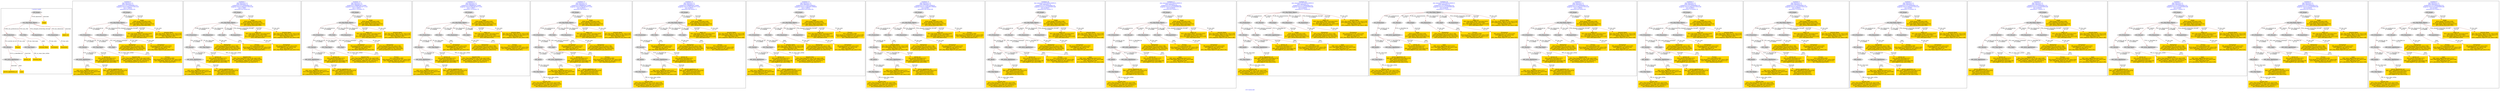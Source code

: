 digraph n0 {
fontcolor="blue"
remincross="true"
label="s22-s-moca.xml"
subgraph cluster_0 {
label="1-correct model"
n2[style="filled",color="white",fillcolor="lightgray",label="E12_Production1"];
n3[style="filled",color="white",fillcolor="lightgray",label="E21_Person1"];
n4[shape="plaintext",style="filled",fillcolor="gold",label="Process"];
n5[style="filled",color="white",fillcolor="lightgray",label="E52_Time-Span1"];
n6[style="filled",color="white",fillcolor="lightgray",label="E82_Actor_Appellation1"];
n7[shape="plaintext",style="filled",fillcolor="gold",label="person_uri"];
n8[style="filled",color="white",fillcolor="lightgray",label="E22_Man-Made_Object1"];
n9[style="filled",color="white",fillcolor="lightgray",label="E35_Title1"];
n10[style="filled",color="white",fillcolor="lightgray",label="E8_Acquisition1"];
n11[style="filled",color="white",fillcolor="lightgray",label="E54_Dimension1"];
n12[shape="plaintext",style="filled",fillcolor="gold",label="object_uri"];
n13[shape="plaintext",style="filled",fillcolor="gold",label="Artwork_Name"];
n14[style="filled",color="white",fillcolor="lightgray",label="E38_Image1"];
n15[shape="plaintext",style="filled",fillcolor="gold",label="image"];
n16[shape="plaintext",style="filled",fillcolor="gold",label="Artwork_Year"];
n17[shape="plaintext",style="filled",fillcolor="gold",label="Dimensions"];
n18[shape="plaintext",style="filled",fillcolor="gold",label="person_appellation_uri"];
n19[shape="plaintext",style="filled",fillcolor="gold",label="name"];
n20[shape="plaintext",style="filled",fillcolor="gold",label="Provenance"];
}
subgraph cluster_1 {
label="candidate 0\nlink coherence:1.0\nnode coherence:1.0\nconfidence:0.5212303640867579\nmapping score:0.5404101213622526\ncost:17.99926\n-precision:0.83-recall:0.83"
n22[style="filled",color="white",fillcolor="lightgray",label="E12_Production1"];
n23[style="filled",color="white",fillcolor="lightgray",label="E21_Person1"];
n24[style="filled",color="white",fillcolor="lightgray",label="E52_Time-Span2"];
n25[style="filled",color="white",fillcolor="lightgray",label="E55_Type1"];
n26[style="filled",color="white",fillcolor="lightgray",label="E82_Actor_Appellation1"];
n27[style="filled",color="white",fillcolor="lightgray",label="E22_Man-Made_Object1"];
n28[style="filled",color="white",fillcolor="lightgray",label="E54_Dimension1"];
n29[style="filled",color="white",fillcolor="lightgray",label="E8_Acquisition1"];
n30[style="filled",color="white",fillcolor="lightgray",label="E38_Image1"];
n31[shape="plaintext",style="filled",fillcolor="gold",label="Provenance\n[E8_Acquisition,P3_has_note,0.355]\n[E30_Right,P3_has_note,0.254]\n[E35_Title,label,0.23]\n[E22_Man-Made_Object,P3_has_note,0.161]"];
n32[shape="plaintext",style="filled",fillcolor="gold",label="person_uri\n[E21_Person,classLink,0.327]\n[E39_Actor,classLink,0.3]\n[E82_Actor_Appellation,classLink,0.28]\n[E30_Right,P3_has_note,0.094]"];
n33[shape="plaintext",style="filled",fillcolor="gold",label="name\n[E82_Actor_Appellation,label,0.421]\n[E22_Man-Made_Object,P3_has_note,0.209]\n[E35_Title,label,0.187]\n[E73_Information_Object,P3_has_note,0.183]"];
n34[shape="plaintext",style="filled",fillcolor="gold",label="Process\n[E55_Type,label,0.496]\n[E29_Design_or_Procedure,P3_has_note,0.295]\n[E22_Man-Made_Object,P3_has_note,0.112]\n[E57_Material,label,0.097]"];
n35[shape="plaintext",style="filled",fillcolor="gold",label="Dimensions\n[E54_Dimension,P3_has_note,0.746]\n[E22_Man-Made_Object,classLink,0.097]\n[E22_Man-Made_Object,P3_has_note,0.082]\n[E34_Inscription,P3_has_note,0.074]"];
n36[shape="plaintext",style="filled",fillcolor="gold",label="person_appellation_uri\n[E82_Actor_Appellation,classLink,0.879]\n[E21_Person,classLink,0.055]\n[E39_Actor,classLink,0.051]\n[E30_Right,P3_has_note,0.016]"];
n37[shape="plaintext",style="filled",fillcolor="gold",label="object_uri\n[E22_Man-Made_Object,classLink,0.823]\n[E30_Right,P3_has_note,0.065]\n[E22_Man-Made_Object,P3_has_note,0.058]\n[E35_Title,label,0.053]"];
n38[shape="plaintext",style="filled",fillcolor="gold",label="Artwork_Year\n[E52_Time-Span,P82b_end_of_the_end,0.428]\n[E52_Time-Span,P82_at_some_time_within,0.419]\n[E33_Linguistic_Object,P3_has_note,0.077]\n[E12_Production,P3_has_note,0.077]"];
n39[shape="plaintext",style="filled",fillcolor="gold",label="Artwork_Name\n[E22_Man-Made_Object,P3_has_note,0.318]\n[E73_Information_Object,P3_has_note,0.27]\n[E35_Title,label,0.265]\n[E33_Linguistic_Object,P3_has_note,0.148]"];
n40[shape="plaintext",style="filled",fillcolor="gold",label="image\n[E38_Image,classLink,0.428]\n[E78_Collection,classLink,0.255]\n[E22_Man-Made_Object,classLink,0.224]\n[E21_Person,classLink,0.092]"];
}
subgraph cluster_2 {
label="candidate 1\nlink coherence:1.0\nnode coherence:1.0\nconfidence:0.5212303640867579\nmapping score:0.5404101213622526\ncost:17.9993\n-precision:0.83-recall:0.83"
n42[style="filled",color="white",fillcolor="lightgray",label="E12_Production1"];
n43[style="filled",color="white",fillcolor="lightgray",label="E21_Person1"];
n44[style="filled",color="white",fillcolor="lightgray",label="E52_Time-Span2"];
n45[style="filled",color="white",fillcolor="lightgray",label="E82_Actor_Appellation1"];
n46[style="filled",color="white",fillcolor="lightgray",label="E22_Man-Made_Object1"];
n47[style="filled",color="white",fillcolor="lightgray",label="E54_Dimension1"];
n48[style="filled",color="white",fillcolor="lightgray",label="E55_Type2"];
n49[style="filled",color="white",fillcolor="lightgray",label="E8_Acquisition1"];
n50[style="filled",color="white",fillcolor="lightgray",label="E38_Image1"];
n51[shape="plaintext",style="filled",fillcolor="gold",label="Provenance\n[E8_Acquisition,P3_has_note,0.355]\n[E30_Right,P3_has_note,0.254]\n[E35_Title,label,0.23]\n[E22_Man-Made_Object,P3_has_note,0.161]"];
n52[shape="plaintext",style="filled",fillcolor="gold",label="person_uri\n[E21_Person,classLink,0.327]\n[E39_Actor,classLink,0.3]\n[E82_Actor_Appellation,classLink,0.28]\n[E30_Right,P3_has_note,0.094]"];
n53[shape="plaintext",style="filled",fillcolor="gold",label="name\n[E82_Actor_Appellation,label,0.421]\n[E22_Man-Made_Object,P3_has_note,0.209]\n[E35_Title,label,0.187]\n[E73_Information_Object,P3_has_note,0.183]"];
n54[shape="plaintext",style="filled",fillcolor="gold",label="Process\n[E55_Type,label,0.496]\n[E29_Design_or_Procedure,P3_has_note,0.295]\n[E22_Man-Made_Object,P3_has_note,0.112]\n[E57_Material,label,0.097]"];
n55[shape="plaintext",style="filled",fillcolor="gold",label="Dimensions\n[E54_Dimension,P3_has_note,0.746]\n[E22_Man-Made_Object,classLink,0.097]\n[E22_Man-Made_Object,P3_has_note,0.082]\n[E34_Inscription,P3_has_note,0.074]"];
n56[shape="plaintext",style="filled",fillcolor="gold",label="person_appellation_uri\n[E82_Actor_Appellation,classLink,0.879]\n[E21_Person,classLink,0.055]\n[E39_Actor,classLink,0.051]\n[E30_Right,P3_has_note,0.016]"];
n57[shape="plaintext",style="filled",fillcolor="gold",label="object_uri\n[E22_Man-Made_Object,classLink,0.823]\n[E30_Right,P3_has_note,0.065]\n[E22_Man-Made_Object,P3_has_note,0.058]\n[E35_Title,label,0.053]"];
n58[shape="plaintext",style="filled",fillcolor="gold",label="Artwork_Year\n[E52_Time-Span,P82b_end_of_the_end,0.428]\n[E52_Time-Span,P82_at_some_time_within,0.419]\n[E33_Linguistic_Object,P3_has_note,0.077]\n[E12_Production,P3_has_note,0.077]"];
n59[shape="plaintext",style="filled",fillcolor="gold",label="Artwork_Name\n[E22_Man-Made_Object,P3_has_note,0.318]\n[E73_Information_Object,P3_has_note,0.27]\n[E35_Title,label,0.265]\n[E33_Linguistic_Object,P3_has_note,0.148]"];
n60[shape="plaintext",style="filled",fillcolor="gold",label="image\n[E38_Image,classLink,0.428]\n[E78_Collection,classLink,0.255]\n[E22_Man-Made_Object,classLink,0.224]\n[E21_Person,classLink,0.092]"];
}
subgraph cluster_3 {
label="candidate 10\nlink coherence:1.0\nnode coherence:1.0\nconfidence:0.5086885497133993\nmapping score:0.5362295165711332\ncost:17.99923\n-precision:0.78-recall:0.78"
n62[style="filled",color="white",fillcolor="lightgray",label="E12_Production1"];
n63[style="filled",color="white",fillcolor="lightgray",label="E21_Person1"];
n64[style="filled",color="white",fillcolor="lightgray",label="E52_Time-Span2"];
n65[style="filled",color="white",fillcolor="lightgray",label="E55_Type1"];
n66[style="filled",color="white",fillcolor="lightgray",label="E82_Actor_Appellation1"];
n67[style="filled",color="white",fillcolor="lightgray",label="E22_Man-Made_Object1"];
n68[style="filled",color="white",fillcolor="lightgray",label="E35_Title1"];
n69[style="filled",color="white",fillcolor="lightgray",label="E54_Dimension1"];
n70[style="filled",color="white",fillcolor="lightgray",label="E38_Image1"];
n71[shape="plaintext",style="filled",fillcolor="gold",label="person_uri\n[E21_Person,classLink,0.327]\n[E39_Actor,classLink,0.3]\n[E82_Actor_Appellation,classLink,0.28]\n[E30_Right,P3_has_note,0.094]"];
n72[shape="plaintext",style="filled",fillcolor="gold",label="name\n[E82_Actor_Appellation,label,0.421]\n[E22_Man-Made_Object,P3_has_note,0.209]\n[E35_Title,label,0.187]\n[E73_Information_Object,P3_has_note,0.183]"];
n73[shape="plaintext",style="filled",fillcolor="gold",label="Process\n[E55_Type,label,0.496]\n[E29_Design_or_Procedure,P3_has_note,0.295]\n[E22_Man-Made_Object,P3_has_note,0.112]\n[E57_Material,label,0.097]"];
n74[shape="plaintext",style="filled",fillcolor="gold",label="Provenance\n[E8_Acquisition,P3_has_note,0.355]\n[E30_Right,P3_has_note,0.254]\n[E35_Title,label,0.23]\n[E22_Man-Made_Object,P3_has_note,0.161]"];
n75[shape="plaintext",style="filled",fillcolor="gold",label="Dimensions\n[E54_Dimension,P3_has_note,0.746]\n[E22_Man-Made_Object,classLink,0.097]\n[E22_Man-Made_Object,P3_has_note,0.082]\n[E34_Inscription,P3_has_note,0.074]"];
n76[shape="plaintext",style="filled",fillcolor="gold",label="person_appellation_uri\n[E82_Actor_Appellation,classLink,0.879]\n[E21_Person,classLink,0.055]\n[E39_Actor,classLink,0.051]\n[E30_Right,P3_has_note,0.016]"];
n77[shape="plaintext",style="filled",fillcolor="gold",label="object_uri\n[E22_Man-Made_Object,classLink,0.823]\n[E30_Right,P3_has_note,0.065]\n[E22_Man-Made_Object,P3_has_note,0.058]\n[E35_Title,label,0.053]"];
n78[shape="plaintext",style="filled",fillcolor="gold",label="Artwork_Year\n[E52_Time-Span,P82b_end_of_the_end,0.428]\n[E52_Time-Span,P82_at_some_time_within,0.419]\n[E33_Linguistic_Object,P3_has_note,0.077]\n[E12_Production,P3_has_note,0.077]"];
n79[shape="plaintext",style="filled",fillcolor="gold",label="Artwork_Name\n[E22_Man-Made_Object,P3_has_note,0.318]\n[E73_Information_Object,P3_has_note,0.27]\n[E35_Title,label,0.265]\n[E33_Linguistic_Object,P3_has_note,0.148]"];
n80[shape="plaintext",style="filled",fillcolor="gold",label="image\n[E38_Image,classLink,0.428]\n[E78_Collection,classLink,0.255]\n[E22_Man-Made_Object,classLink,0.224]\n[E21_Person,classLink,0.092]"];
}
subgraph cluster_4 {
label="candidate 11\nlink coherence:1.0\nnode coherence:1.0\nconfidence:0.5086885497133993\nmapping score:0.5362295165711332\ncost:17.99927\n-precision:0.78-recall:0.78"
n82[style="filled",color="white",fillcolor="lightgray",label="E12_Production1"];
n83[style="filled",color="white",fillcolor="lightgray",label="E21_Person1"];
n84[style="filled",color="white",fillcolor="lightgray",label="E52_Time-Span2"];
n85[style="filled",color="white",fillcolor="lightgray",label="E82_Actor_Appellation1"];
n86[style="filled",color="white",fillcolor="lightgray",label="E22_Man-Made_Object1"];
n87[style="filled",color="white",fillcolor="lightgray",label="E35_Title1"];
n88[style="filled",color="white",fillcolor="lightgray",label="E54_Dimension1"];
n89[style="filled",color="white",fillcolor="lightgray",label="E55_Type2"];
n90[style="filled",color="white",fillcolor="lightgray",label="E38_Image1"];
n91[shape="plaintext",style="filled",fillcolor="gold",label="person_uri\n[E21_Person,classLink,0.327]\n[E39_Actor,classLink,0.3]\n[E82_Actor_Appellation,classLink,0.28]\n[E30_Right,P3_has_note,0.094]"];
n92[shape="plaintext",style="filled",fillcolor="gold",label="name\n[E82_Actor_Appellation,label,0.421]\n[E22_Man-Made_Object,P3_has_note,0.209]\n[E35_Title,label,0.187]\n[E73_Information_Object,P3_has_note,0.183]"];
n93[shape="plaintext",style="filled",fillcolor="gold",label="Provenance\n[E8_Acquisition,P3_has_note,0.355]\n[E30_Right,P3_has_note,0.254]\n[E35_Title,label,0.23]\n[E22_Man-Made_Object,P3_has_note,0.161]"];
n94[shape="plaintext",style="filled",fillcolor="gold",label="Process\n[E55_Type,label,0.496]\n[E29_Design_or_Procedure,P3_has_note,0.295]\n[E22_Man-Made_Object,P3_has_note,0.112]\n[E57_Material,label,0.097]"];
n95[shape="plaintext",style="filled",fillcolor="gold",label="Dimensions\n[E54_Dimension,P3_has_note,0.746]\n[E22_Man-Made_Object,classLink,0.097]\n[E22_Man-Made_Object,P3_has_note,0.082]\n[E34_Inscription,P3_has_note,0.074]"];
n96[shape="plaintext",style="filled",fillcolor="gold",label="person_appellation_uri\n[E82_Actor_Appellation,classLink,0.879]\n[E21_Person,classLink,0.055]\n[E39_Actor,classLink,0.051]\n[E30_Right,P3_has_note,0.016]"];
n97[shape="plaintext",style="filled",fillcolor="gold",label="object_uri\n[E22_Man-Made_Object,classLink,0.823]\n[E30_Right,P3_has_note,0.065]\n[E22_Man-Made_Object,P3_has_note,0.058]\n[E35_Title,label,0.053]"];
n98[shape="plaintext",style="filled",fillcolor="gold",label="Artwork_Year\n[E52_Time-Span,P82b_end_of_the_end,0.428]\n[E52_Time-Span,P82_at_some_time_within,0.419]\n[E33_Linguistic_Object,P3_has_note,0.077]\n[E12_Production,P3_has_note,0.077]"];
n99[shape="plaintext",style="filled",fillcolor="gold",label="Artwork_Name\n[E22_Man-Made_Object,P3_has_note,0.318]\n[E73_Information_Object,P3_has_note,0.27]\n[E35_Title,label,0.265]\n[E33_Linguistic_Object,P3_has_note,0.148]"];
n100[shape="plaintext",style="filled",fillcolor="gold",label="image\n[E38_Image,classLink,0.428]\n[E78_Collection,classLink,0.255]\n[E22_Man-Made_Object,classLink,0.224]\n[E21_Person,classLink,0.092]"];
}
subgraph cluster_5 {
label="candidate 12\nlink coherence:1.0\nnode coherence:1.0\nconfidence:0.5086885497133993\nmapping score:0.5362295165711332\ncost:18.99919\n-precision:0.68-recall:0.72"
n102[style="filled",color="white",fillcolor="lightgray",label="E12_Production1"];
n103[style="filled",color="white",fillcolor="lightgray",label="E21_Person1"];
n104[style="filled",color="white",fillcolor="lightgray",label="E55_Type1"];
n105[style="filled",color="white",fillcolor="lightgray",label="E67_Birth1"];
n106[style="filled",color="white",fillcolor="lightgray",label="E82_Actor_Appellation1"];
n107[style="filled",color="white",fillcolor="lightgray",label="E22_Man-Made_Object1"];
n108[style="filled",color="white",fillcolor="lightgray",label="E35_Title1"];
n109[style="filled",color="white",fillcolor="lightgray",label="E54_Dimension1"];
n110[style="filled",color="white",fillcolor="lightgray",label="E38_Image1"];
n111[style="filled",color="white",fillcolor="lightgray",label="E52_Time-Span1"];
n112[shape="plaintext",style="filled",fillcolor="gold",label="Artwork_Year\n[E52_Time-Span,P82b_end_of_the_end,0.428]\n[E52_Time-Span,P82_at_some_time_within,0.419]\n[E33_Linguistic_Object,P3_has_note,0.077]\n[E12_Production,P3_has_note,0.077]"];
n113[shape="plaintext",style="filled",fillcolor="gold",label="person_uri\n[E21_Person,classLink,0.327]\n[E39_Actor,classLink,0.3]\n[E82_Actor_Appellation,classLink,0.28]\n[E30_Right,P3_has_note,0.094]"];
n114[shape="plaintext",style="filled",fillcolor="gold",label="name\n[E82_Actor_Appellation,label,0.421]\n[E22_Man-Made_Object,P3_has_note,0.209]\n[E35_Title,label,0.187]\n[E73_Information_Object,P3_has_note,0.183]"];
n115[shape="plaintext",style="filled",fillcolor="gold",label="Process\n[E55_Type,label,0.496]\n[E29_Design_or_Procedure,P3_has_note,0.295]\n[E22_Man-Made_Object,P3_has_note,0.112]\n[E57_Material,label,0.097]"];
n116[shape="plaintext",style="filled",fillcolor="gold",label="Provenance\n[E8_Acquisition,P3_has_note,0.355]\n[E30_Right,P3_has_note,0.254]\n[E35_Title,label,0.23]\n[E22_Man-Made_Object,P3_has_note,0.161]"];
n117[shape="plaintext",style="filled",fillcolor="gold",label="Dimensions\n[E54_Dimension,P3_has_note,0.746]\n[E22_Man-Made_Object,classLink,0.097]\n[E22_Man-Made_Object,P3_has_note,0.082]\n[E34_Inscription,P3_has_note,0.074]"];
n118[shape="plaintext",style="filled",fillcolor="gold",label="person_appellation_uri\n[E82_Actor_Appellation,classLink,0.879]\n[E21_Person,classLink,0.055]\n[E39_Actor,classLink,0.051]\n[E30_Right,P3_has_note,0.016]"];
n119[shape="plaintext",style="filled",fillcolor="gold",label="object_uri\n[E22_Man-Made_Object,classLink,0.823]\n[E30_Right,P3_has_note,0.065]\n[E22_Man-Made_Object,P3_has_note,0.058]\n[E35_Title,label,0.053]"];
n120[shape="plaintext",style="filled",fillcolor="gold",label="Artwork_Name\n[E22_Man-Made_Object,P3_has_note,0.318]\n[E73_Information_Object,P3_has_note,0.27]\n[E35_Title,label,0.265]\n[E33_Linguistic_Object,P3_has_note,0.148]"];
n121[shape="plaintext",style="filled",fillcolor="gold",label="image\n[E38_Image,classLink,0.428]\n[E78_Collection,classLink,0.255]\n[E22_Man-Made_Object,classLink,0.224]\n[E21_Person,classLink,0.092]"];
}
subgraph cluster_6 {
label="candidate 13\nlink coherence:1.0\nnode coherence:1.0\nconfidence:0.5086885497133993\nmapping score:0.5362295165711332\ncost:18.99923\n-precision:0.68-recall:0.72"
n123[style="filled",color="white",fillcolor="lightgray",label="E12_Production1"];
n124[style="filled",color="white",fillcolor="lightgray",label="E21_Person1"];
n125[style="filled",color="white",fillcolor="lightgray",label="E67_Birth1"];
n126[style="filled",color="white",fillcolor="lightgray",label="E82_Actor_Appellation1"];
n127[style="filled",color="white",fillcolor="lightgray",label="E22_Man-Made_Object1"];
n128[style="filled",color="white",fillcolor="lightgray",label="E35_Title1"];
n129[style="filled",color="white",fillcolor="lightgray",label="E54_Dimension1"];
n130[style="filled",color="white",fillcolor="lightgray",label="E55_Type2"];
n131[style="filled",color="white",fillcolor="lightgray",label="E38_Image1"];
n132[style="filled",color="white",fillcolor="lightgray",label="E52_Time-Span1"];
n133[shape="plaintext",style="filled",fillcolor="gold",label="Artwork_Year\n[E52_Time-Span,P82b_end_of_the_end,0.428]\n[E52_Time-Span,P82_at_some_time_within,0.419]\n[E33_Linguistic_Object,P3_has_note,0.077]\n[E12_Production,P3_has_note,0.077]"];
n134[shape="plaintext",style="filled",fillcolor="gold",label="person_uri\n[E21_Person,classLink,0.327]\n[E39_Actor,classLink,0.3]\n[E82_Actor_Appellation,classLink,0.28]\n[E30_Right,P3_has_note,0.094]"];
n135[shape="plaintext",style="filled",fillcolor="gold",label="name\n[E82_Actor_Appellation,label,0.421]\n[E22_Man-Made_Object,P3_has_note,0.209]\n[E35_Title,label,0.187]\n[E73_Information_Object,P3_has_note,0.183]"];
n136[shape="plaintext",style="filled",fillcolor="gold",label="Provenance\n[E8_Acquisition,P3_has_note,0.355]\n[E30_Right,P3_has_note,0.254]\n[E35_Title,label,0.23]\n[E22_Man-Made_Object,P3_has_note,0.161]"];
n137[shape="plaintext",style="filled",fillcolor="gold",label="Process\n[E55_Type,label,0.496]\n[E29_Design_or_Procedure,P3_has_note,0.295]\n[E22_Man-Made_Object,P3_has_note,0.112]\n[E57_Material,label,0.097]"];
n138[shape="plaintext",style="filled",fillcolor="gold",label="Dimensions\n[E54_Dimension,P3_has_note,0.746]\n[E22_Man-Made_Object,classLink,0.097]\n[E22_Man-Made_Object,P3_has_note,0.082]\n[E34_Inscription,P3_has_note,0.074]"];
n139[shape="plaintext",style="filled",fillcolor="gold",label="person_appellation_uri\n[E82_Actor_Appellation,classLink,0.879]\n[E21_Person,classLink,0.055]\n[E39_Actor,classLink,0.051]\n[E30_Right,P3_has_note,0.016]"];
n140[shape="plaintext",style="filled",fillcolor="gold",label="object_uri\n[E22_Man-Made_Object,classLink,0.823]\n[E30_Right,P3_has_note,0.065]\n[E22_Man-Made_Object,P3_has_note,0.058]\n[E35_Title,label,0.053]"];
n141[shape="plaintext",style="filled",fillcolor="gold",label="Artwork_Name\n[E22_Man-Made_Object,P3_has_note,0.318]\n[E73_Information_Object,P3_has_note,0.27]\n[E35_Title,label,0.265]\n[E33_Linguistic_Object,P3_has_note,0.148]"];
n142[shape="plaintext",style="filled",fillcolor="gold",label="image\n[E38_Image,classLink,0.428]\n[E78_Collection,classLink,0.255]\n[E22_Man-Made_Object,classLink,0.224]\n[E21_Person,classLink,0.092]"];
}
subgraph cluster_7 {
label="candidate 14\nlink coherence:1.0\nnode coherence:1.0\nconfidence:0.4775285235690531\nmapping score:0.5258428411896844\ncost:17.99924\n-precision:0.94-recall:0.94"
n144[style="filled",color="white",fillcolor="lightgray",label="E12_Production1"];
n145[style="filled",color="white",fillcolor="lightgray",label="E21_Person1"];
n146[style="filled",color="white",fillcolor="lightgray",label="E52_Time-Span2"];
n147[style="filled",color="white",fillcolor="lightgray",label="E82_Actor_Appellation1"];
n148[style="filled",color="white",fillcolor="lightgray",label="E22_Man-Made_Object1"];
n149[style="filled",color="white",fillcolor="lightgray",label="E35_Title1"];
n150[style="filled",color="white",fillcolor="lightgray",label="E54_Dimension1"];
n151[style="filled",color="white",fillcolor="lightgray",label="E8_Acquisition1"];
n152[style="filled",color="white",fillcolor="lightgray",label="E38_Image1"];
n153[shape="plaintext",style="filled",fillcolor="gold",label="Provenance\n[E8_Acquisition,P3_has_note,0.355]\n[E30_Right,P3_has_note,0.254]\n[E35_Title,label,0.23]\n[E22_Man-Made_Object,P3_has_note,0.161]"];
n154[shape="plaintext",style="filled",fillcolor="gold",label="person_uri\n[E21_Person,classLink,0.327]\n[E39_Actor,classLink,0.3]\n[E82_Actor_Appellation,classLink,0.28]\n[E30_Right,P3_has_note,0.094]"];
n155[shape="plaintext",style="filled",fillcolor="gold",label="name\n[E82_Actor_Appellation,label,0.421]\n[E22_Man-Made_Object,P3_has_note,0.209]\n[E35_Title,label,0.187]\n[E73_Information_Object,P3_has_note,0.183]"];
n156[shape="plaintext",style="filled",fillcolor="gold",label="Artwork_Name\n[E22_Man-Made_Object,P3_has_note,0.318]\n[E73_Information_Object,P3_has_note,0.27]\n[E35_Title,label,0.265]\n[E33_Linguistic_Object,P3_has_note,0.148]"];
n157[shape="plaintext",style="filled",fillcolor="gold",label="Dimensions\n[E54_Dimension,P3_has_note,0.746]\n[E22_Man-Made_Object,classLink,0.097]\n[E22_Man-Made_Object,P3_has_note,0.082]\n[E34_Inscription,P3_has_note,0.074]"];
n158[shape="plaintext",style="filled",fillcolor="gold",label="person_appellation_uri\n[E82_Actor_Appellation,classLink,0.879]\n[E21_Person,classLink,0.055]\n[E39_Actor,classLink,0.051]\n[E30_Right,P3_has_note,0.016]"];
n159[shape="plaintext",style="filled",fillcolor="gold",label="object_uri\n[E22_Man-Made_Object,classLink,0.823]\n[E30_Right,P3_has_note,0.065]\n[E22_Man-Made_Object,P3_has_note,0.058]\n[E35_Title,label,0.053]"];
n160[shape="plaintext",style="filled",fillcolor="gold",label="Artwork_Year\n[E52_Time-Span,P82b_end_of_the_end,0.428]\n[E52_Time-Span,P82_at_some_time_within,0.419]\n[E33_Linguistic_Object,P3_has_note,0.077]\n[E12_Production,P3_has_note,0.077]"];
n161[shape="plaintext",style="filled",fillcolor="gold",label="Process\n[E55_Type,label,0.496]\n[E29_Design_or_Procedure,P3_has_note,0.295]\n[E22_Man-Made_Object,P3_has_note,0.112]\n[E57_Material,label,0.097]"];
n162[shape="plaintext",style="filled",fillcolor="gold",label="image\n[E38_Image,classLink,0.428]\n[E78_Collection,classLink,0.255]\n[E22_Man-Made_Object,classLink,0.224]\n[E21_Person,classLink,0.092]"];
}
subgraph cluster_8 {
label="candidate 15\nlink coherence:1.0\nnode coherence:1.0\nconfidence:0.4775285235690531\nmapping score:0.5258428411896844\ncost:18.9992\n-precision:0.84-recall:0.89"
n164[style="filled",color="white",fillcolor="lightgray",label="E12_Production1"];
n165[style="filled",color="white",fillcolor="lightgray",label="E21_Person1"];
n166[style="filled",color="white",fillcolor="lightgray",label="E67_Birth1"];
n167[style="filled",color="white",fillcolor="lightgray",label="E82_Actor_Appellation1"];
n168[style="filled",color="white",fillcolor="lightgray",label="E22_Man-Made_Object1"];
n169[style="filled",color="white",fillcolor="lightgray",label="E35_Title1"];
n170[style="filled",color="white",fillcolor="lightgray",label="E54_Dimension1"];
n171[style="filled",color="white",fillcolor="lightgray",label="E8_Acquisition1"];
n172[style="filled",color="white",fillcolor="lightgray",label="E38_Image1"];
n173[style="filled",color="white",fillcolor="lightgray",label="E52_Time-Span1"];
n174[shape="plaintext",style="filled",fillcolor="gold",label="Artwork_Year\n[E52_Time-Span,P82b_end_of_the_end,0.428]\n[E52_Time-Span,P82_at_some_time_within,0.419]\n[E33_Linguistic_Object,P3_has_note,0.077]\n[E12_Production,P3_has_note,0.077]"];
n175[shape="plaintext",style="filled",fillcolor="gold",label="Provenance\n[E8_Acquisition,P3_has_note,0.355]\n[E30_Right,P3_has_note,0.254]\n[E35_Title,label,0.23]\n[E22_Man-Made_Object,P3_has_note,0.161]"];
n176[shape="plaintext",style="filled",fillcolor="gold",label="person_uri\n[E21_Person,classLink,0.327]\n[E39_Actor,classLink,0.3]\n[E82_Actor_Appellation,classLink,0.28]\n[E30_Right,P3_has_note,0.094]"];
n177[shape="plaintext",style="filled",fillcolor="gold",label="name\n[E82_Actor_Appellation,label,0.421]\n[E22_Man-Made_Object,P3_has_note,0.209]\n[E35_Title,label,0.187]\n[E73_Information_Object,P3_has_note,0.183]"];
n178[shape="plaintext",style="filled",fillcolor="gold",label="Artwork_Name\n[E22_Man-Made_Object,P3_has_note,0.318]\n[E73_Information_Object,P3_has_note,0.27]\n[E35_Title,label,0.265]\n[E33_Linguistic_Object,P3_has_note,0.148]"];
n179[shape="plaintext",style="filled",fillcolor="gold",label="Dimensions\n[E54_Dimension,P3_has_note,0.746]\n[E22_Man-Made_Object,classLink,0.097]\n[E22_Man-Made_Object,P3_has_note,0.082]\n[E34_Inscription,P3_has_note,0.074]"];
n180[shape="plaintext",style="filled",fillcolor="gold",label="person_appellation_uri\n[E82_Actor_Appellation,classLink,0.879]\n[E21_Person,classLink,0.055]\n[E39_Actor,classLink,0.051]\n[E30_Right,P3_has_note,0.016]"];
n181[shape="plaintext",style="filled",fillcolor="gold",label="object_uri\n[E22_Man-Made_Object,classLink,0.823]\n[E30_Right,P3_has_note,0.065]\n[E22_Man-Made_Object,P3_has_note,0.058]\n[E35_Title,label,0.053]"];
n182[shape="plaintext",style="filled",fillcolor="gold",label="Process\n[E55_Type,label,0.496]\n[E29_Design_or_Procedure,P3_has_note,0.295]\n[E22_Man-Made_Object,P3_has_note,0.112]\n[E57_Material,label,0.097]"];
n183[shape="plaintext",style="filled",fillcolor="gold",label="image\n[E38_Image,classLink,0.428]\n[E78_Collection,classLink,0.255]\n[E22_Man-Made_Object,classLink,0.224]\n[E21_Person,classLink,0.092]"];
}
subgraph cluster_9 {
label="candidate 16\nlink coherence:0.9523809523809523\nnode coherence:1.0\nconfidence:0.5212303640867579\nmapping score:0.523743454695586\ncost:20.99922\n-precision:0.62-recall:0.72"
n185[style="filled",color="white",fillcolor="lightgray",label="E12_Production1"];
n186[style="filled",color="white",fillcolor="lightgray",label="E21_Person1"];
n187[style="filled",color="white",fillcolor="lightgray",label="E55_Type1"];
n188[style="filled",color="white",fillcolor="lightgray",label="E67_Birth1"];
n189[style="filled",color="white",fillcolor="lightgray",label="E82_Actor_Appellation1"];
n190[style="filled",color="white",fillcolor="lightgray",label="E21_Person2"];
n191[style="filled",color="white",fillcolor="lightgray",label="E82_Actor_Appellation2"];
n192[style="filled",color="white",fillcolor="lightgray",label="E22_Man-Made_Object1"];
n193[style="filled",color="white",fillcolor="lightgray",label="E54_Dimension1"];
n194[style="filled",color="white",fillcolor="lightgray",label="E8_Acquisition1"];
n195[style="filled",color="white",fillcolor="lightgray",label="E38_Image1"];
n196[style="filled",color="white",fillcolor="lightgray",label="E52_Time-Span1"];
n197[shape="plaintext",style="filled",fillcolor="gold",label="Artwork_Year\n[E52_Time-Span,P82b_end_of_the_end,0.428]\n[E52_Time-Span,P82_at_some_time_within,0.419]\n[E33_Linguistic_Object,P3_has_note,0.077]\n[E12_Production,P3_has_note,0.077]"];
n198[shape="plaintext",style="filled",fillcolor="gold",label="Provenance\n[E8_Acquisition,P3_has_note,0.355]\n[E30_Right,P3_has_note,0.254]\n[E35_Title,label,0.23]\n[E22_Man-Made_Object,P3_has_note,0.161]"];
n199[shape="plaintext",style="filled",fillcolor="gold",label="person_uri\n[E21_Person,classLink,0.327]\n[E39_Actor,classLink,0.3]\n[E82_Actor_Appellation,classLink,0.28]\n[E30_Right,P3_has_note,0.094]"];
n200[shape="plaintext",style="filled",fillcolor="gold",label="Process\n[E55_Type,label,0.496]\n[E29_Design_or_Procedure,P3_has_note,0.295]\n[E22_Man-Made_Object,P3_has_note,0.112]\n[E57_Material,label,0.097]"];
n201[shape="plaintext",style="filled",fillcolor="gold",label="Dimensions\n[E54_Dimension,P3_has_note,0.746]\n[E22_Man-Made_Object,classLink,0.097]\n[E22_Man-Made_Object,P3_has_note,0.082]\n[E34_Inscription,P3_has_note,0.074]"];
n202[shape="plaintext",style="filled",fillcolor="gold",label="person_appellation_uri\n[E82_Actor_Appellation,classLink,0.879]\n[E21_Person,classLink,0.055]\n[E39_Actor,classLink,0.051]\n[E30_Right,P3_has_note,0.016]"];
n203[shape="plaintext",style="filled",fillcolor="gold",label="name\n[E82_Actor_Appellation,label,0.421]\n[E22_Man-Made_Object,P3_has_note,0.209]\n[E35_Title,label,0.187]\n[E73_Information_Object,P3_has_note,0.183]"];
n204[shape="plaintext",style="filled",fillcolor="gold",label="object_uri\n[E22_Man-Made_Object,classLink,0.823]\n[E30_Right,P3_has_note,0.065]\n[E22_Man-Made_Object,P3_has_note,0.058]\n[E35_Title,label,0.053]"];
n205[shape="plaintext",style="filled",fillcolor="gold",label="Artwork_Name\n[E22_Man-Made_Object,P3_has_note,0.318]\n[E73_Information_Object,P3_has_note,0.27]\n[E35_Title,label,0.265]\n[E33_Linguistic_Object,P3_has_note,0.148]"];
n206[shape="plaintext",style="filled",fillcolor="gold",label="image\n[E38_Image,classLink,0.428]\n[E78_Collection,classLink,0.255]\n[E22_Man-Made_Object,classLink,0.224]\n[E21_Person,classLink,0.092]"];
}
subgraph cluster_10 {
label="candidate 17\nlink coherence:0.9523809523809523\nnode coherence:1.0\nconfidence:0.5212303640867579\nmapping score:0.523743454695586\ncost:20.99926\n-precision:0.62-recall:0.72"
n208[style="filled",color="white",fillcolor="lightgray",label="E12_Production1"];
n209[style="filled",color="white",fillcolor="lightgray",label="E21_Person1"];
n210[style="filled",color="white",fillcolor="lightgray",label="E67_Birth1"];
n211[style="filled",color="white",fillcolor="lightgray",label="E82_Actor_Appellation1"];
n212[style="filled",color="white",fillcolor="lightgray",label="E21_Person2"];
n213[style="filled",color="white",fillcolor="lightgray",label="E82_Actor_Appellation2"];
n214[style="filled",color="white",fillcolor="lightgray",label="E22_Man-Made_Object1"];
n215[style="filled",color="white",fillcolor="lightgray",label="E54_Dimension1"];
n216[style="filled",color="white",fillcolor="lightgray",label="E55_Type2"];
n217[style="filled",color="white",fillcolor="lightgray",label="E8_Acquisition1"];
n218[style="filled",color="white",fillcolor="lightgray",label="E38_Image1"];
n219[style="filled",color="white",fillcolor="lightgray",label="E52_Time-Span1"];
n220[shape="plaintext",style="filled",fillcolor="gold",label="Artwork_Year\n[E52_Time-Span,P82b_end_of_the_end,0.428]\n[E52_Time-Span,P82_at_some_time_within,0.419]\n[E33_Linguistic_Object,P3_has_note,0.077]\n[E12_Production,P3_has_note,0.077]"];
n221[shape="plaintext",style="filled",fillcolor="gold",label="Provenance\n[E8_Acquisition,P3_has_note,0.355]\n[E30_Right,P3_has_note,0.254]\n[E35_Title,label,0.23]\n[E22_Man-Made_Object,P3_has_note,0.161]"];
n222[shape="plaintext",style="filled",fillcolor="gold",label="person_uri\n[E21_Person,classLink,0.327]\n[E39_Actor,classLink,0.3]\n[E82_Actor_Appellation,classLink,0.28]\n[E30_Right,P3_has_note,0.094]"];
n223[shape="plaintext",style="filled",fillcolor="gold",label="Process\n[E55_Type,label,0.496]\n[E29_Design_or_Procedure,P3_has_note,0.295]\n[E22_Man-Made_Object,P3_has_note,0.112]\n[E57_Material,label,0.097]"];
n224[shape="plaintext",style="filled",fillcolor="gold",label="Dimensions\n[E54_Dimension,P3_has_note,0.746]\n[E22_Man-Made_Object,classLink,0.097]\n[E22_Man-Made_Object,P3_has_note,0.082]\n[E34_Inscription,P3_has_note,0.074]"];
n225[shape="plaintext",style="filled",fillcolor="gold",label="person_appellation_uri\n[E82_Actor_Appellation,classLink,0.879]\n[E21_Person,classLink,0.055]\n[E39_Actor,classLink,0.051]\n[E30_Right,P3_has_note,0.016]"];
n226[shape="plaintext",style="filled",fillcolor="gold",label="name\n[E82_Actor_Appellation,label,0.421]\n[E22_Man-Made_Object,P3_has_note,0.209]\n[E35_Title,label,0.187]\n[E73_Information_Object,P3_has_note,0.183]"];
n227[shape="plaintext",style="filled",fillcolor="gold",label="object_uri\n[E22_Man-Made_Object,classLink,0.823]\n[E30_Right,P3_has_note,0.065]\n[E22_Man-Made_Object,P3_has_note,0.058]\n[E35_Title,label,0.053]"];
n228[shape="plaintext",style="filled",fillcolor="gold",label="Artwork_Name\n[E22_Man-Made_Object,P3_has_note,0.318]\n[E73_Information_Object,P3_has_note,0.27]\n[E35_Title,label,0.265]\n[E33_Linguistic_Object,P3_has_note,0.148]"];
n229[shape="plaintext",style="filled",fillcolor="gold",label="image\n[E38_Image,classLink,0.428]\n[E78_Collection,classLink,0.255]\n[E22_Man-Made_Object,classLink,0.224]\n[E21_Person,classLink,0.092]"];
}
subgraph cluster_11 {
label="candidate 18\nlink coherence:0.9523809523809523\nnode coherence:1.0\nconfidence:0.5212303640867579\nmapping score:0.523743454695586\ncost:20.99934\n-precision:0.57-recall:0.67"
n231[style="filled",color="white",fillcolor="lightgray",label="E12_Production1"];
n232[style="filled",color="white",fillcolor="lightgray",label="E21_Person1"];
n233[style="filled",color="white",fillcolor="lightgray",label="E55_Type1"];
n234[style="filled",color="white",fillcolor="lightgray",label="E69_Death1"];
n235[style="filled",color="white",fillcolor="lightgray",label="E82_Actor_Appellation1"];
n236[style="filled",color="white",fillcolor="lightgray",label="E21_Person2"];
n237[style="filled",color="white",fillcolor="lightgray",label="E82_Actor_Appellation2"];
n238[style="filled",color="white",fillcolor="lightgray",label="E22_Man-Made_Object1"];
n239[style="filled",color="white",fillcolor="lightgray",label="E38_Image1"];
n240[style="filled",color="white",fillcolor="lightgray",label="E54_Dimension1"];
n241[style="filled",color="white",fillcolor="lightgray",label="E8_Acquisition1"];
n242[style="filled",color="white",fillcolor="lightgray",label="E52_Time-Span4"];
n243[shape="plaintext",style="filled",fillcolor="gold",label="Provenance\n[E8_Acquisition,P3_has_note,0.355]\n[E30_Right,P3_has_note,0.254]\n[E35_Title,label,0.23]\n[E22_Man-Made_Object,P3_has_note,0.161]"];
n244[shape="plaintext",style="filled",fillcolor="gold",label="person_uri\n[E21_Person,classLink,0.327]\n[E39_Actor,classLink,0.3]\n[E82_Actor_Appellation,classLink,0.28]\n[E30_Right,P3_has_note,0.094]"];
n245[shape="plaintext",style="filled",fillcolor="gold",label="Process\n[E55_Type,label,0.496]\n[E29_Design_or_Procedure,P3_has_note,0.295]\n[E22_Man-Made_Object,P3_has_note,0.112]\n[E57_Material,label,0.097]"];
n246[shape="plaintext",style="filled",fillcolor="gold",label="Artwork_Year\n[E52_Time-Span,P82b_end_of_the_end,0.428]\n[E52_Time-Span,P82_at_some_time_within,0.419]\n[E33_Linguistic_Object,P3_has_note,0.077]\n[E12_Production,P3_has_note,0.077]"];
n247[shape="plaintext",style="filled",fillcolor="gold",label="Dimensions\n[E54_Dimension,P3_has_note,0.746]\n[E22_Man-Made_Object,classLink,0.097]\n[E22_Man-Made_Object,P3_has_note,0.082]\n[E34_Inscription,P3_has_note,0.074]"];
n248[shape="plaintext",style="filled",fillcolor="gold",label="person_appellation_uri\n[E82_Actor_Appellation,classLink,0.879]\n[E21_Person,classLink,0.055]\n[E39_Actor,classLink,0.051]\n[E30_Right,P3_has_note,0.016]"];
n249[shape="plaintext",style="filled",fillcolor="gold",label="name\n[E82_Actor_Appellation,label,0.421]\n[E22_Man-Made_Object,P3_has_note,0.209]\n[E35_Title,label,0.187]\n[E73_Information_Object,P3_has_note,0.183]"];
n250[shape="plaintext",style="filled",fillcolor="gold",label="object_uri\n[E22_Man-Made_Object,classLink,0.823]\n[E30_Right,P3_has_note,0.065]\n[E22_Man-Made_Object,P3_has_note,0.058]\n[E35_Title,label,0.053]"];
n251[shape="plaintext",style="filled",fillcolor="gold",label="Artwork_Name\n[E22_Man-Made_Object,P3_has_note,0.318]\n[E73_Information_Object,P3_has_note,0.27]\n[E35_Title,label,0.265]\n[E33_Linguistic_Object,P3_has_note,0.148]"];
n252[shape="plaintext",style="filled",fillcolor="gold",label="image\n[E38_Image,classLink,0.428]\n[E78_Collection,classLink,0.255]\n[E22_Man-Made_Object,classLink,0.224]\n[E21_Person,classLink,0.092]"];
}
subgraph cluster_12 {
label="candidate 19\nlink coherence:0.9523809523809523\nnode coherence:1.0\nconfidence:0.5212303640867579\nmapping score:0.523743454695586\ncost:20.99938\n-precision:0.57-recall:0.67"
n254[style="filled",color="white",fillcolor="lightgray",label="E12_Production1"];
n255[style="filled",color="white",fillcolor="lightgray",label="E21_Person1"];
n256[style="filled",color="white",fillcolor="lightgray",label="E69_Death1"];
n257[style="filled",color="white",fillcolor="lightgray",label="E82_Actor_Appellation1"];
n258[style="filled",color="white",fillcolor="lightgray",label="E21_Person2"];
n259[style="filled",color="white",fillcolor="lightgray",label="E82_Actor_Appellation2"];
n260[style="filled",color="white",fillcolor="lightgray",label="E22_Man-Made_Object1"];
n261[style="filled",color="white",fillcolor="lightgray",label="E38_Image1"];
n262[style="filled",color="white",fillcolor="lightgray",label="E54_Dimension1"];
n263[style="filled",color="white",fillcolor="lightgray",label="E55_Type2"];
n264[style="filled",color="white",fillcolor="lightgray",label="E8_Acquisition1"];
n265[style="filled",color="white",fillcolor="lightgray",label="E52_Time-Span4"];
n266[shape="plaintext",style="filled",fillcolor="gold",label="Provenance\n[E8_Acquisition,P3_has_note,0.355]\n[E30_Right,P3_has_note,0.254]\n[E35_Title,label,0.23]\n[E22_Man-Made_Object,P3_has_note,0.161]"];
n267[shape="plaintext",style="filled",fillcolor="gold",label="person_uri\n[E21_Person,classLink,0.327]\n[E39_Actor,classLink,0.3]\n[E82_Actor_Appellation,classLink,0.28]\n[E30_Right,P3_has_note,0.094]"];
n268[shape="plaintext",style="filled",fillcolor="gold",label="Artwork_Year\n[E52_Time-Span,P82b_end_of_the_end,0.428]\n[E52_Time-Span,P82_at_some_time_within,0.419]\n[E33_Linguistic_Object,P3_has_note,0.077]\n[E12_Production,P3_has_note,0.077]"];
n269[shape="plaintext",style="filled",fillcolor="gold",label="Process\n[E55_Type,label,0.496]\n[E29_Design_or_Procedure,P3_has_note,0.295]\n[E22_Man-Made_Object,P3_has_note,0.112]\n[E57_Material,label,0.097]"];
n270[shape="plaintext",style="filled",fillcolor="gold",label="Dimensions\n[E54_Dimension,P3_has_note,0.746]\n[E22_Man-Made_Object,classLink,0.097]\n[E22_Man-Made_Object,P3_has_note,0.082]\n[E34_Inscription,P3_has_note,0.074]"];
n271[shape="plaintext",style="filled",fillcolor="gold",label="person_appellation_uri\n[E82_Actor_Appellation,classLink,0.879]\n[E21_Person,classLink,0.055]\n[E39_Actor,classLink,0.051]\n[E30_Right,P3_has_note,0.016]"];
n272[shape="plaintext",style="filled",fillcolor="gold",label="name\n[E82_Actor_Appellation,label,0.421]\n[E22_Man-Made_Object,P3_has_note,0.209]\n[E35_Title,label,0.187]\n[E73_Information_Object,P3_has_note,0.183]"];
n273[shape="plaintext",style="filled",fillcolor="gold",label="object_uri\n[E22_Man-Made_Object,classLink,0.823]\n[E30_Right,P3_has_note,0.065]\n[E22_Man-Made_Object,P3_has_note,0.058]\n[E35_Title,label,0.053]"];
n274[shape="plaintext",style="filled",fillcolor="gold",label="Artwork_Name\n[E22_Man-Made_Object,P3_has_note,0.318]\n[E73_Information_Object,P3_has_note,0.27]\n[E35_Title,label,0.265]\n[E33_Linguistic_Object,P3_has_note,0.148]"];
n275[shape="plaintext",style="filled",fillcolor="gold",label="image\n[E38_Image,classLink,0.428]\n[E78_Collection,classLink,0.255]\n[E22_Man-Made_Object,classLink,0.224]\n[E21_Person,classLink,0.092]"];
}
subgraph cluster_13 {
label="candidate 2\nlink coherence:1.0\nnode coherence:1.0\nconfidence:0.5212303640867579\nmapping score:0.5404101213622526\ncost:17.99934\n-precision:0.83-recall:0.83"
n277[style="filled",color="white",fillcolor="lightgray",label="E12_Production1"];
n278[style="filled",color="white",fillcolor="lightgray",label="E21_Person1"];
n279[style="filled",color="white",fillcolor="lightgray",label="E52_Time-Span2"];
n280[style="filled",color="white",fillcolor="lightgray",label="E82_Actor_Appellation1"];
n281[style="filled",color="white",fillcolor="lightgray",label="E22_Man-Made_Object1"];
n282[style="filled",color="white",fillcolor="lightgray",label="E54_Dimension1"];
n283[style="filled",color="white",fillcolor="lightgray",label="E55_Type3"];
n284[style="filled",color="white",fillcolor="lightgray",label="E8_Acquisition1"];
n285[style="filled",color="white",fillcolor="lightgray",label="E38_Image1"];
n286[shape="plaintext",style="filled",fillcolor="gold",label="Provenance\n[E8_Acquisition,P3_has_note,0.355]\n[E30_Right,P3_has_note,0.254]\n[E35_Title,label,0.23]\n[E22_Man-Made_Object,P3_has_note,0.161]"];
n287[shape="plaintext",style="filled",fillcolor="gold",label="person_uri\n[E21_Person,classLink,0.327]\n[E39_Actor,classLink,0.3]\n[E82_Actor_Appellation,classLink,0.28]\n[E30_Right,P3_has_note,0.094]"];
n288[shape="plaintext",style="filled",fillcolor="gold",label="name\n[E82_Actor_Appellation,label,0.421]\n[E22_Man-Made_Object,P3_has_note,0.209]\n[E35_Title,label,0.187]\n[E73_Information_Object,P3_has_note,0.183]"];
n289[shape="plaintext",style="filled",fillcolor="gold",label="Process\n[E55_Type,label,0.496]\n[E29_Design_or_Procedure,P3_has_note,0.295]\n[E22_Man-Made_Object,P3_has_note,0.112]\n[E57_Material,label,0.097]"];
n290[shape="plaintext",style="filled",fillcolor="gold",label="Dimensions\n[E54_Dimension,P3_has_note,0.746]\n[E22_Man-Made_Object,classLink,0.097]\n[E22_Man-Made_Object,P3_has_note,0.082]\n[E34_Inscription,P3_has_note,0.074]"];
n291[shape="plaintext",style="filled",fillcolor="gold",label="person_appellation_uri\n[E82_Actor_Appellation,classLink,0.879]\n[E21_Person,classLink,0.055]\n[E39_Actor,classLink,0.051]\n[E30_Right,P3_has_note,0.016]"];
n292[shape="plaintext",style="filled",fillcolor="gold",label="object_uri\n[E22_Man-Made_Object,classLink,0.823]\n[E30_Right,P3_has_note,0.065]\n[E22_Man-Made_Object,P3_has_note,0.058]\n[E35_Title,label,0.053]"];
n293[shape="plaintext",style="filled",fillcolor="gold",label="Artwork_Year\n[E52_Time-Span,P82b_end_of_the_end,0.428]\n[E52_Time-Span,P82_at_some_time_within,0.419]\n[E33_Linguistic_Object,P3_has_note,0.077]\n[E12_Production,P3_has_note,0.077]"];
n294[shape="plaintext",style="filled",fillcolor="gold",label="Artwork_Name\n[E22_Man-Made_Object,P3_has_note,0.318]\n[E73_Information_Object,P3_has_note,0.27]\n[E35_Title,label,0.265]\n[E33_Linguistic_Object,P3_has_note,0.148]"];
n295[shape="plaintext",style="filled",fillcolor="gold",label="image\n[E38_Image,classLink,0.428]\n[E78_Collection,classLink,0.255]\n[E22_Man-Made_Object,classLink,0.224]\n[E21_Person,classLink,0.092]"];
}
subgraph cluster_14 {
label="candidate 3\nlink coherence:1.0\nnode coherence:1.0\nconfidence:0.5212303640867579\nmapping score:0.5404101213622526\ncost:18.99922\n-precision:0.74-recall:0.78"
n297[style="filled",color="white",fillcolor="lightgray",label="E12_Production1"];
n298[style="filled",color="white",fillcolor="lightgray",label="E21_Person1"];
n299[style="filled",color="white",fillcolor="lightgray",label="E55_Type1"];
n300[style="filled",color="white",fillcolor="lightgray",label="E67_Birth1"];
n301[style="filled",color="white",fillcolor="lightgray",label="E82_Actor_Appellation1"];
n302[style="filled",color="white",fillcolor="lightgray",label="E22_Man-Made_Object1"];
n303[style="filled",color="white",fillcolor="lightgray",label="E54_Dimension1"];
n304[style="filled",color="white",fillcolor="lightgray",label="E8_Acquisition1"];
n305[style="filled",color="white",fillcolor="lightgray",label="E38_Image1"];
n306[style="filled",color="white",fillcolor="lightgray",label="E52_Time-Span1"];
n307[shape="plaintext",style="filled",fillcolor="gold",label="Artwork_Year\n[E52_Time-Span,P82b_end_of_the_end,0.428]\n[E52_Time-Span,P82_at_some_time_within,0.419]\n[E33_Linguistic_Object,P3_has_note,0.077]\n[E12_Production,P3_has_note,0.077]"];
n308[shape="plaintext",style="filled",fillcolor="gold",label="Provenance\n[E8_Acquisition,P3_has_note,0.355]\n[E30_Right,P3_has_note,0.254]\n[E35_Title,label,0.23]\n[E22_Man-Made_Object,P3_has_note,0.161]"];
n309[shape="plaintext",style="filled",fillcolor="gold",label="person_uri\n[E21_Person,classLink,0.327]\n[E39_Actor,classLink,0.3]\n[E82_Actor_Appellation,classLink,0.28]\n[E30_Right,P3_has_note,0.094]"];
n310[shape="plaintext",style="filled",fillcolor="gold",label="name\n[E82_Actor_Appellation,label,0.421]\n[E22_Man-Made_Object,P3_has_note,0.209]\n[E35_Title,label,0.187]\n[E73_Information_Object,P3_has_note,0.183]"];
n311[shape="plaintext",style="filled",fillcolor="gold",label="Process\n[E55_Type,label,0.496]\n[E29_Design_or_Procedure,P3_has_note,0.295]\n[E22_Man-Made_Object,P3_has_note,0.112]\n[E57_Material,label,0.097]"];
n312[shape="plaintext",style="filled",fillcolor="gold",label="Dimensions\n[E54_Dimension,P3_has_note,0.746]\n[E22_Man-Made_Object,classLink,0.097]\n[E22_Man-Made_Object,P3_has_note,0.082]\n[E34_Inscription,P3_has_note,0.074]"];
n313[shape="plaintext",style="filled",fillcolor="gold",label="person_appellation_uri\n[E82_Actor_Appellation,classLink,0.879]\n[E21_Person,classLink,0.055]\n[E39_Actor,classLink,0.051]\n[E30_Right,P3_has_note,0.016]"];
n314[shape="plaintext",style="filled",fillcolor="gold",label="object_uri\n[E22_Man-Made_Object,classLink,0.823]\n[E30_Right,P3_has_note,0.065]\n[E22_Man-Made_Object,P3_has_note,0.058]\n[E35_Title,label,0.053]"];
n315[shape="plaintext",style="filled",fillcolor="gold",label="Artwork_Name\n[E22_Man-Made_Object,P3_has_note,0.318]\n[E73_Information_Object,P3_has_note,0.27]\n[E35_Title,label,0.265]\n[E33_Linguistic_Object,P3_has_note,0.148]"];
n316[shape="plaintext",style="filled",fillcolor="gold",label="image\n[E38_Image,classLink,0.428]\n[E78_Collection,classLink,0.255]\n[E22_Man-Made_Object,classLink,0.224]\n[E21_Person,classLink,0.092]"];
}
subgraph cluster_15 {
label="candidate 4\nlink coherence:1.0\nnode coherence:1.0\nconfidence:0.5212303640867579\nmapping score:0.5404101213622526\ncost:18.99926\n-precision:0.74-recall:0.78"
n318[style="filled",color="white",fillcolor="lightgray",label="E12_Production1"];
n319[style="filled",color="white",fillcolor="lightgray",label="E21_Person1"];
n320[style="filled",color="white",fillcolor="lightgray",label="E55_Type1"];
n321[style="filled",color="white",fillcolor="lightgray",label="E69_Death1"];
n322[style="filled",color="white",fillcolor="lightgray",label="E82_Actor_Appellation1"];
n323[style="filled",color="white",fillcolor="lightgray",label="E22_Man-Made_Object1"];
n324[style="filled",color="white",fillcolor="lightgray",label="E54_Dimension1"];
n325[style="filled",color="white",fillcolor="lightgray",label="E8_Acquisition1"];
n326[style="filled",color="white",fillcolor="lightgray",label="E38_Image1"];
n327[style="filled",color="white",fillcolor="lightgray",label="E52_Time-Span4"];
n328[shape="plaintext",style="filled",fillcolor="gold",label="Provenance\n[E8_Acquisition,P3_has_note,0.355]\n[E30_Right,P3_has_note,0.254]\n[E35_Title,label,0.23]\n[E22_Man-Made_Object,P3_has_note,0.161]"];
n329[shape="plaintext",style="filled",fillcolor="gold",label="person_uri\n[E21_Person,classLink,0.327]\n[E39_Actor,classLink,0.3]\n[E82_Actor_Appellation,classLink,0.28]\n[E30_Right,P3_has_note,0.094]"];
n330[shape="plaintext",style="filled",fillcolor="gold",label="name\n[E82_Actor_Appellation,label,0.421]\n[E22_Man-Made_Object,P3_has_note,0.209]\n[E35_Title,label,0.187]\n[E73_Information_Object,P3_has_note,0.183]"];
n331[shape="plaintext",style="filled",fillcolor="gold",label="Process\n[E55_Type,label,0.496]\n[E29_Design_or_Procedure,P3_has_note,0.295]\n[E22_Man-Made_Object,P3_has_note,0.112]\n[E57_Material,label,0.097]"];
n332[shape="plaintext",style="filled",fillcolor="gold",label="Artwork_Year\n[E52_Time-Span,P82b_end_of_the_end,0.428]\n[E52_Time-Span,P82_at_some_time_within,0.419]\n[E33_Linguistic_Object,P3_has_note,0.077]\n[E12_Production,P3_has_note,0.077]"];
n333[shape="plaintext",style="filled",fillcolor="gold",label="Dimensions\n[E54_Dimension,P3_has_note,0.746]\n[E22_Man-Made_Object,classLink,0.097]\n[E22_Man-Made_Object,P3_has_note,0.082]\n[E34_Inscription,P3_has_note,0.074]"];
n334[shape="plaintext",style="filled",fillcolor="gold",label="person_appellation_uri\n[E82_Actor_Appellation,classLink,0.879]\n[E21_Person,classLink,0.055]\n[E39_Actor,classLink,0.051]\n[E30_Right,P3_has_note,0.016]"];
n335[shape="plaintext",style="filled",fillcolor="gold",label="object_uri\n[E22_Man-Made_Object,classLink,0.823]\n[E30_Right,P3_has_note,0.065]\n[E22_Man-Made_Object,P3_has_note,0.058]\n[E35_Title,label,0.053]"];
n336[shape="plaintext",style="filled",fillcolor="gold",label="Artwork_Name\n[E22_Man-Made_Object,P3_has_note,0.318]\n[E73_Information_Object,P3_has_note,0.27]\n[E35_Title,label,0.265]\n[E33_Linguistic_Object,P3_has_note,0.148]"];
n337[shape="plaintext",style="filled",fillcolor="gold",label="image\n[E38_Image,classLink,0.428]\n[E78_Collection,classLink,0.255]\n[E22_Man-Made_Object,classLink,0.224]\n[E21_Person,classLink,0.092]"];
}
subgraph cluster_16 {
label="candidate 5\nlink coherence:1.0\nnode coherence:1.0\nconfidence:0.5212303640867579\nmapping score:0.5404101213622526\ncost:18.9993\n-precision:0.74-recall:0.78"
n339[style="filled",color="white",fillcolor="lightgray",label="E12_Production1"];
n340[style="filled",color="white",fillcolor="lightgray",label="E21_Person1"];
n341[style="filled",color="white",fillcolor="lightgray",label="E69_Death1"];
n342[style="filled",color="white",fillcolor="lightgray",label="E82_Actor_Appellation1"];
n343[style="filled",color="white",fillcolor="lightgray",label="E22_Man-Made_Object1"];
n344[style="filled",color="white",fillcolor="lightgray",label="E54_Dimension1"];
n345[style="filled",color="white",fillcolor="lightgray",label="E55_Type2"];
n346[style="filled",color="white",fillcolor="lightgray",label="E8_Acquisition1"];
n347[style="filled",color="white",fillcolor="lightgray",label="E38_Image1"];
n348[style="filled",color="white",fillcolor="lightgray",label="E52_Time-Span4"];
n349[shape="plaintext",style="filled",fillcolor="gold",label="Provenance\n[E8_Acquisition,P3_has_note,0.355]\n[E30_Right,P3_has_note,0.254]\n[E35_Title,label,0.23]\n[E22_Man-Made_Object,P3_has_note,0.161]"];
n350[shape="plaintext",style="filled",fillcolor="gold",label="person_uri\n[E21_Person,classLink,0.327]\n[E39_Actor,classLink,0.3]\n[E82_Actor_Appellation,classLink,0.28]\n[E30_Right,P3_has_note,0.094]"];
n351[shape="plaintext",style="filled",fillcolor="gold",label="name\n[E82_Actor_Appellation,label,0.421]\n[E22_Man-Made_Object,P3_has_note,0.209]\n[E35_Title,label,0.187]\n[E73_Information_Object,P3_has_note,0.183]"];
n352[shape="plaintext",style="filled",fillcolor="gold",label="Artwork_Year\n[E52_Time-Span,P82b_end_of_the_end,0.428]\n[E52_Time-Span,P82_at_some_time_within,0.419]\n[E33_Linguistic_Object,P3_has_note,0.077]\n[E12_Production,P3_has_note,0.077]"];
n353[shape="plaintext",style="filled",fillcolor="gold",label="Process\n[E55_Type,label,0.496]\n[E29_Design_or_Procedure,P3_has_note,0.295]\n[E22_Man-Made_Object,P3_has_note,0.112]\n[E57_Material,label,0.097]"];
n354[shape="plaintext",style="filled",fillcolor="gold",label="Dimensions\n[E54_Dimension,P3_has_note,0.746]\n[E22_Man-Made_Object,classLink,0.097]\n[E22_Man-Made_Object,P3_has_note,0.082]\n[E34_Inscription,P3_has_note,0.074]"];
n355[shape="plaintext",style="filled",fillcolor="gold",label="person_appellation_uri\n[E82_Actor_Appellation,classLink,0.879]\n[E21_Person,classLink,0.055]\n[E39_Actor,classLink,0.051]\n[E30_Right,P3_has_note,0.016]"];
n356[shape="plaintext",style="filled",fillcolor="gold",label="object_uri\n[E22_Man-Made_Object,classLink,0.823]\n[E30_Right,P3_has_note,0.065]\n[E22_Man-Made_Object,P3_has_note,0.058]\n[E35_Title,label,0.053]"];
n357[shape="plaintext",style="filled",fillcolor="gold",label="Artwork_Name\n[E22_Man-Made_Object,P3_has_note,0.318]\n[E73_Information_Object,P3_has_note,0.27]\n[E35_Title,label,0.265]\n[E33_Linguistic_Object,P3_has_note,0.148]"];
n358[shape="plaintext",style="filled",fillcolor="gold",label="image\n[E38_Image,classLink,0.428]\n[E78_Collection,classLink,0.255]\n[E22_Man-Made_Object,classLink,0.224]\n[E21_Person,classLink,0.092]"];
}
subgraph cluster_17 {
label="candidate 6\nlink coherence:1.0\nnode coherence:1.0\nconfidence:0.5212303640867579\nmapping score:0.523743454695586\ncost:19.99926\n-precision:0.7-recall:0.78"
n360[style="filled",color="white",fillcolor="lightgray",label="E12_Production1"];
n361[style="filled",color="white",fillcolor="lightgray",label="E21_Person1"];
n362[style="filled",color="white",fillcolor="lightgray",label="E52_Time-Span2"];
n363[style="filled",color="white",fillcolor="lightgray",label="E55_Type1"];
n364[style="filled",color="white",fillcolor="lightgray",label="E82_Actor_Appellation1"];
n365[style="filled",color="white",fillcolor="lightgray",label="E21_Person2"];
n366[style="filled",color="white",fillcolor="lightgray",label="E82_Actor_Appellation2"];
n367[style="filled",color="white",fillcolor="lightgray",label="E22_Man-Made_Object1"];
n368[style="filled",color="white",fillcolor="lightgray",label="E54_Dimension1"];
n369[style="filled",color="white",fillcolor="lightgray",label="E8_Acquisition1"];
n370[style="filled",color="white",fillcolor="lightgray",label="E38_Image1"];
n371[shape="plaintext",style="filled",fillcolor="gold",label="Provenance\n[E8_Acquisition,P3_has_note,0.355]\n[E30_Right,P3_has_note,0.254]\n[E35_Title,label,0.23]\n[E22_Man-Made_Object,P3_has_note,0.161]"];
n372[shape="plaintext",style="filled",fillcolor="gold",label="person_uri\n[E21_Person,classLink,0.327]\n[E39_Actor,classLink,0.3]\n[E82_Actor_Appellation,classLink,0.28]\n[E30_Right,P3_has_note,0.094]"];
n373[shape="plaintext",style="filled",fillcolor="gold",label="Process\n[E55_Type,label,0.496]\n[E29_Design_or_Procedure,P3_has_note,0.295]\n[E22_Man-Made_Object,P3_has_note,0.112]\n[E57_Material,label,0.097]"];
n374[shape="plaintext",style="filled",fillcolor="gold",label="Dimensions\n[E54_Dimension,P3_has_note,0.746]\n[E22_Man-Made_Object,classLink,0.097]\n[E22_Man-Made_Object,P3_has_note,0.082]\n[E34_Inscription,P3_has_note,0.074]"];
n375[shape="plaintext",style="filled",fillcolor="gold",label="person_appellation_uri\n[E82_Actor_Appellation,classLink,0.879]\n[E21_Person,classLink,0.055]\n[E39_Actor,classLink,0.051]\n[E30_Right,P3_has_note,0.016]"];
n376[shape="plaintext",style="filled",fillcolor="gold",label="name\n[E82_Actor_Appellation,label,0.421]\n[E22_Man-Made_Object,P3_has_note,0.209]\n[E35_Title,label,0.187]\n[E73_Information_Object,P3_has_note,0.183]"];
n377[shape="plaintext",style="filled",fillcolor="gold",label="object_uri\n[E22_Man-Made_Object,classLink,0.823]\n[E30_Right,P3_has_note,0.065]\n[E22_Man-Made_Object,P3_has_note,0.058]\n[E35_Title,label,0.053]"];
n378[shape="plaintext",style="filled",fillcolor="gold",label="Artwork_Year\n[E52_Time-Span,P82b_end_of_the_end,0.428]\n[E52_Time-Span,P82_at_some_time_within,0.419]\n[E33_Linguistic_Object,P3_has_note,0.077]\n[E12_Production,P3_has_note,0.077]"];
n379[shape="plaintext",style="filled",fillcolor="gold",label="Artwork_Name\n[E22_Man-Made_Object,P3_has_note,0.318]\n[E73_Information_Object,P3_has_note,0.27]\n[E35_Title,label,0.265]\n[E33_Linguistic_Object,P3_has_note,0.148]"];
n380[shape="plaintext",style="filled",fillcolor="gold",label="image\n[E38_Image,classLink,0.428]\n[E78_Collection,classLink,0.255]\n[E22_Man-Made_Object,classLink,0.224]\n[E21_Person,classLink,0.092]"];
}
subgraph cluster_18 {
label="candidate 7\nlink coherence:1.0\nnode coherence:1.0\nconfidence:0.5212303640867579\nmapping score:0.523743454695586\ncost:19.9993\n-precision:0.7-recall:0.78"
n382[style="filled",color="white",fillcolor="lightgray",label="E12_Production1"];
n383[style="filled",color="white",fillcolor="lightgray",label="E21_Person1"];
n384[style="filled",color="white",fillcolor="lightgray",label="E52_Time-Span2"];
n385[style="filled",color="white",fillcolor="lightgray",label="E82_Actor_Appellation1"];
n386[style="filled",color="white",fillcolor="lightgray",label="E21_Person2"];
n387[style="filled",color="white",fillcolor="lightgray",label="E82_Actor_Appellation2"];
n388[style="filled",color="white",fillcolor="lightgray",label="E22_Man-Made_Object1"];
n389[style="filled",color="white",fillcolor="lightgray",label="E54_Dimension1"];
n390[style="filled",color="white",fillcolor="lightgray",label="E55_Type2"];
n391[style="filled",color="white",fillcolor="lightgray",label="E8_Acquisition1"];
n392[style="filled",color="white",fillcolor="lightgray",label="E38_Image1"];
n393[shape="plaintext",style="filled",fillcolor="gold",label="Provenance\n[E8_Acquisition,P3_has_note,0.355]\n[E30_Right,P3_has_note,0.254]\n[E35_Title,label,0.23]\n[E22_Man-Made_Object,P3_has_note,0.161]"];
n394[shape="plaintext",style="filled",fillcolor="gold",label="person_uri\n[E21_Person,classLink,0.327]\n[E39_Actor,classLink,0.3]\n[E82_Actor_Appellation,classLink,0.28]\n[E30_Right,P3_has_note,0.094]"];
n395[shape="plaintext",style="filled",fillcolor="gold",label="Process\n[E55_Type,label,0.496]\n[E29_Design_or_Procedure,P3_has_note,0.295]\n[E22_Man-Made_Object,P3_has_note,0.112]\n[E57_Material,label,0.097]"];
n396[shape="plaintext",style="filled",fillcolor="gold",label="Dimensions\n[E54_Dimension,P3_has_note,0.746]\n[E22_Man-Made_Object,classLink,0.097]\n[E22_Man-Made_Object,P3_has_note,0.082]\n[E34_Inscription,P3_has_note,0.074]"];
n397[shape="plaintext",style="filled",fillcolor="gold",label="person_appellation_uri\n[E82_Actor_Appellation,classLink,0.879]\n[E21_Person,classLink,0.055]\n[E39_Actor,classLink,0.051]\n[E30_Right,P3_has_note,0.016]"];
n398[shape="plaintext",style="filled",fillcolor="gold",label="name\n[E82_Actor_Appellation,label,0.421]\n[E22_Man-Made_Object,P3_has_note,0.209]\n[E35_Title,label,0.187]\n[E73_Information_Object,P3_has_note,0.183]"];
n399[shape="plaintext",style="filled",fillcolor="gold",label="object_uri\n[E22_Man-Made_Object,classLink,0.823]\n[E30_Right,P3_has_note,0.065]\n[E22_Man-Made_Object,P3_has_note,0.058]\n[E35_Title,label,0.053]"];
n400[shape="plaintext",style="filled",fillcolor="gold",label="Artwork_Year\n[E52_Time-Span,P82b_end_of_the_end,0.428]\n[E52_Time-Span,P82_at_some_time_within,0.419]\n[E33_Linguistic_Object,P3_has_note,0.077]\n[E12_Production,P3_has_note,0.077]"];
n401[shape="plaintext",style="filled",fillcolor="gold",label="Artwork_Name\n[E22_Man-Made_Object,P3_has_note,0.318]\n[E73_Information_Object,P3_has_note,0.27]\n[E35_Title,label,0.265]\n[E33_Linguistic_Object,P3_has_note,0.148]"];
n402[shape="plaintext",style="filled",fillcolor="gold",label="image\n[E38_Image,classLink,0.428]\n[E78_Collection,classLink,0.255]\n[E22_Man-Made_Object,classLink,0.224]\n[E21_Person,classLink,0.092]"];
}
subgraph cluster_19 {
label="candidate 8\nlink coherence:1.0\nnode coherence:1.0\nconfidence:0.5212303640867579\nmapping score:0.523743454695586\ncost:20.99926\n-precision:0.62-recall:0.72"
n404[style="filled",color="white",fillcolor="lightgray",label="E12_Production1"];
n405[style="filled",color="white",fillcolor="lightgray",label="E21_Person1"];
n406[style="filled",color="white",fillcolor="lightgray",label="E55_Type1"];
n407[style="filled",color="white",fillcolor="lightgray",label="E69_Death1"];
n408[style="filled",color="white",fillcolor="lightgray",label="E82_Actor_Appellation1"];
n409[style="filled",color="white",fillcolor="lightgray",label="E21_Person2"];
n410[style="filled",color="white",fillcolor="lightgray",label="E82_Actor_Appellation2"];
n411[style="filled",color="white",fillcolor="lightgray",label="E22_Man-Made_Object1"];
n412[style="filled",color="white",fillcolor="lightgray",label="E54_Dimension1"];
n413[style="filled",color="white",fillcolor="lightgray",label="E8_Acquisition1"];
n414[style="filled",color="white",fillcolor="lightgray",label="E38_Image1"];
n415[style="filled",color="white",fillcolor="lightgray",label="E52_Time-Span4"];
n416[shape="plaintext",style="filled",fillcolor="gold",label="Provenance\n[E8_Acquisition,P3_has_note,0.355]\n[E30_Right,P3_has_note,0.254]\n[E35_Title,label,0.23]\n[E22_Man-Made_Object,P3_has_note,0.161]"];
n417[shape="plaintext",style="filled",fillcolor="gold",label="person_uri\n[E21_Person,classLink,0.327]\n[E39_Actor,classLink,0.3]\n[E82_Actor_Appellation,classLink,0.28]\n[E30_Right,P3_has_note,0.094]"];
n418[shape="plaintext",style="filled",fillcolor="gold",label="Process\n[E55_Type,label,0.496]\n[E29_Design_or_Procedure,P3_has_note,0.295]\n[E22_Man-Made_Object,P3_has_note,0.112]\n[E57_Material,label,0.097]"];
n419[shape="plaintext",style="filled",fillcolor="gold",label="Artwork_Year\n[E52_Time-Span,P82b_end_of_the_end,0.428]\n[E52_Time-Span,P82_at_some_time_within,0.419]\n[E33_Linguistic_Object,P3_has_note,0.077]\n[E12_Production,P3_has_note,0.077]"];
n420[shape="plaintext",style="filled",fillcolor="gold",label="Dimensions\n[E54_Dimension,P3_has_note,0.746]\n[E22_Man-Made_Object,classLink,0.097]\n[E22_Man-Made_Object,P3_has_note,0.082]\n[E34_Inscription,P3_has_note,0.074]"];
n421[shape="plaintext",style="filled",fillcolor="gold",label="person_appellation_uri\n[E82_Actor_Appellation,classLink,0.879]\n[E21_Person,classLink,0.055]\n[E39_Actor,classLink,0.051]\n[E30_Right,P3_has_note,0.016]"];
n422[shape="plaintext",style="filled",fillcolor="gold",label="name\n[E82_Actor_Appellation,label,0.421]\n[E22_Man-Made_Object,P3_has_note,0.209]\n[E35_Title,label,0.187]\n[E73_Information_Object,P3_has_note,0.183]"];
n423[shape="plaintext",style="filled",fillcolor="gold",label="object_uri\n[E22_Man-Made_Object,classLink,0.823]\n[E30_Right,P3_has_note,0.065]\n[E22_Man-Made_Object,P3_has_note,0.058]\n[E35_Title,label,0.053]"];
n424[shape="plaintext",style="filled",fillcolor="gold",label="Artwork_Name\n[E22_Man-Made_Object,P3_has_note,0.318]\n[E73_Information_Object,P3_has_note,0.27]\n[E35_Title,label,0.265]\n[E33_Linguistic_Object,P3_has_note,0.148]"];
n425[shape="plaintext",style="filled",fillcolor="gold",label="image\n[E38_Image,classLink,0.428]\n[E78_Collection,classLink,0.255]\n[E22_Man-Made_Object,classLink,0.224]\n[E21_Person,classLink,0.092]"];
}
subgraph cluster_20 {
label="candidate 9\nlink coherence:1.0\nnode coherence:1.0\nconfidence:0.5212303640867579\nmapping score:0.523743454695586\ncost:20.9993\n-precision:0.62-recall:0.72"
n427[style="filled",color="white",fillcolor="lightgray",label="E12_Production1"];
n428[style="filled",color="white",fillcolor="lightgray",label="E21_Person1"];
n429[style="filled",color="white",fillcolor="lightgray",label="E69_Death1"];
n430[style="filled",color="white",fillcolor="lightgray",label="E82_Actor_Appellation1"];
n431[style="filled",color="white",fillcolor="lightgray",label="E21_Person2"];
n432[style="filled",color="white",fillcolor="lightgray",label="E82_Actor_Appellation2"];
n433[style="filled",color="white",fillcolor="lightgray",label="E22_Man-Made_Object1"];
n434[style="filled",color="white",fillcolor="lightgray",label="E54_Dimension1"];
n435[style="filled",color="white",fillcolor="lightgray",label="E55_Type2"];
n436[style="filled",color="white",fillcolor="lightgray",label="E8_Acquisition1"];
n437[style="filled",color="white",fillcolor="lightgray",label="E38_Image1"];
n438[style="filled",color="white",fillcolor="lightgray",label="E52_Time-Span4"];
n439[shape="plaintext",style="filled",fillcolor="gold",label="Provenance\n[E8_Acquisition,P3_has_note,0.355]\n[E30_Right,P3_has_note,0.254]\n[E35_Title,label,0.23]\n[E22_Man-Made_Object,P3_has_note,0.161]"];
n440[shape="plaintext",style="filled",fillcolor="gold",label="person_uri\n[E21_Person,classLink,0.327]\n[E39_Actor,classLink,0.3]\n[E82_Actor_Appellation,classLink,0.28]\n[E30_Right,P3_has_note,0.094]"];
n441[shape="plaintext",style="filled",fillcolor="gold",label="Artwork_Year\n[E52_Time-Span,P82b_end_of_the_end,0.428]\n[E52_Time-Span,P82_at_some_time_within,0.419]\n[E33_Linguistic_Object,P3_has_note,0.077]\n[E12_Production,P3_has_note,0.077]"];
n442[shape="plaintext",style="filled",fillcolor="gold",label="Process\n[E55_Type,label,0.496]\n[E29_Design_or_Procedure,P3_has_note,0.295]\n[E22_Man-Made_Object,P3_has_note,0.112]\n[E57_Material,label,0.097]"];
n443[shape="plaintext",style="filled",fillcolor="gold",label="Dimensions\n[E54_Dimension,P3_has_note,0.746]\n[E22_Man-Made_Object,classLink,0.097]\n[E22_Man-Made_Object,P3_has_note,0.082]\n[E34_Inscription,P3_has_note,0.074]"];
n444[shape="plaintext",style="filled",fillcolor="gold",label="person_appellation_uri\n[E82_Actor_Appellation,classLink,0.879]\n[E21_Person,classLink,0.055]\n[E39_Actor,classLink,0.051]\n[E30_Right,P3_has_note,0.016]"];
n445[shape="plaintext",style="filled",fillcolor="gold",label="name\n[E82_Actor_Appellation,label,0.421]\n[E22_Man-Made_Object,P3_has_note,0.209]\n[E35_Title,label,0.187]\n[E73_Information_Object,P3_has_note,0.183]"];
n446[shape="plaintext",style="filled",fillcolor="gold",label="object_uri\n[E22_Man-Made_Object,classLink,0.823]\n[E30_Right,P3_has_note,0.065]\n[E22_Man-Made_Object,P3_has_note,0.058]\n[E35_Title,label,0.053]"];
n447[shape="plaintext",style="filled",fillcolor="gold",label="Artwork_Name\n[E22_Man-Made_Object,P3_has_note,0.318]\n[E73_Information_Object,P3_has_note,0.27]\n[E35_Title,label,0.265]\n[E33_Linguistic_Object,P3_has_note,0.148]"];
n448[shape="plaintext",style="filled",fillcolor="gold",label="image\n[E38_Image,classLink,0.428]\n[E78_Collection,classLink,0.255]\n[E22_Man-Made_Object,classLink,0.224]\n[E21_Person,classLink,0.092]"];
}
n2 -> n3[color="brown",fontcolor="black",label="P14_carried_out_by"]
n2 -> n4[color="brown",fontcolor="black",label="P3_has_note"]
n2 -> n5[color="brown",fontcolor="black",label="P4_has_time-span"]
n3 -> n6[color="brown",fontcolor="black",label="P131_is_identified_by"]
n3 -> n7[color="brown",fontcolor="black",label="classLink"]
n8 -> n9[color="brown",fontcolor="black",label="P102_has_title"]
n8 -> n2[color="brown",fontcolor="black",label="P108i_was_produced_by"]
n8 -> n10[color="brown",fontcolor="black",label="P24i_changed_ownership_through"]
n8 -> n11[color="brown",fontcolor="black",label="P43_has_dimension"]
n8 -> n12[color="brown",fontcolor="black",label="classLink"]
n9 -> n13[color="brown",fontcolor="black",label="label"]
n14 -> n8[color="brown",fontcolor="black",label="P138_represents"]
n14 -> n15[color="brown",fontcolor="black",label="classLink"]
n5 -> n16[color="brown",fontcolor="black",label="P82_at_some_time_within"]
n11 -> n17[color="brown",fontcolor="black",label="P3_has_note"]
n6 -> n18[color="brown",fontcolor="black",label="classLink"]
n6 -> n19[color="brown",fontcolor="black",label="label"]
n10 -> n20[color="brown",fontcolor="black",label="P3_has_note"]
n22 -> n23[color="brown",fontcolor="black",label="P14_carried_out_by\nw=0.99989"]
n22 -> n24[color="brown",fontcolor="black",label="P4_has_time-span\nw=0.99993"]
n22 -> n25[color="brown",fontcolor="black",label="P32_used_general_technique\nw=0.99992"]
n23 -> n26[color="brown",fontcolor="black",label="P131_is_identified_by\nw=0.99989"]
n27 -> n22[color="brown",fontcolor="black",label="P108i_was_produced_by\nw=0.99988"]
n27 -> n28[color="brown",fontcolor="black",label="P43_has_dimension\nw=0.9999"]
n27 -> n29[color="brown",fontcolor="black",label="P24i_changed_ownership_through\nw=0.99993"]
n30 -> n27[color="brown",fontcolor="black",label="P138_represents\nw=0.99992"]
n29 -> n31[color="brown",fontcolor="black",label="P3_has_note\nw=1.0"]
n23 -> n32[color="brown",fontcolor="black",label="classLink\nw=1.0"]
n26 -> n33[color="brown",fontcolor="black",label="label\nw=1.0"]
n25 -> n34[color="brown",fontcolor="black",label="label\nw=1.0"]
n28 -> n35[color="brown",fontcolor="black",label="P3_has_note\nw=1.0"]
n26 -> n36[color="brown",fontcolor="black",label="classLink\nw=1.0"]
n27 -> n37[color="brown",fontcolor="black",label="classLink\nw=1.0"]
n24 -> n38[color="brown",fontcolor="black",label="P82_at_some_time_within\nw=1.0"]
n27 -> n39[color="brown",fontcolor="black",label="P3_has_note\nw=1.0"]
n30 -> n40[color="brown",fontcolor="black",label="classLink\nw=1.0"]
n42 -> n43[color="brown",fontcolor="black",label="P14_carried_out_by\nw=0.99989"]
n42 -> n44[color="brown",fontcolor="black",label="P4_has_time-span\nw=0.99993"]
n43 -> n45[color="brown",fontcolor="black",label="P131_is_identified_by\nw=0.99989"]
n46 -> n42[color="brown",fontcolor="black",label="P108i_was_produced_by\nw=0.99988"]
n46 -> n47[color="brown",fontcolor="black",label="P43_has_dimension\nw=0.9999"]
n46 -> n48[color="brown",fontcolor="black",label="P2_has_type\nw=0.99996"]
n46 -> n49[color="brown",fontcolor="black",label="P24i_changed_ownership_through\nw=0.99993"]
n50 -> n46[color="brown",fontcolor="black",label="P138_represents\nw=0.99992"]
n49 -> n51[color="brown",fontcolor="black",label="P3_has_note\nw=1.0"]
n43 -> n52[color="brown",fontcolor="black",label="classLink\nw=1.0"]
n45 -> n53[color="brown",fontcolor="black",label="label\nw=1.0"]
n48 -> n54[color="brown",fontcolor="black",label="label\nw=1.0"]
n47 -> n55[color="brown",fontcolor="black",label="P3_has_note\nw=1.0"]
n45 -> n56[color="brown",fontcolor="black",label="classLink\nw=1.0"]
n46 -> n57[color="brown",fontcolor="black",label="classLink\nw=1.0"]
n44 -> n58[color="brown",fontcolor="black",label="P82_at_some_time_within\nw=1.0"]
n46 -> n59[color="brown",fontcolor="black",label="P3_has_note\nw=1.0"]
n50 -> n60[color="brown",fontcolor="black",label="classLink\nw=1.0"]
n62 -> n63[color="brown",fontcolor="black",label="P14_carried_out_by\nw=0.99989"]
n62 -> n64[color="brown",fontcolor="black",label="P4_has_time-span\nw=0.99993"]
n62 -> n65[color="brown",fontcolor="black",label="P32_used_general_technique\nw=0.99992"]
n63 -> n66[color="brown",fontcolor="black",label="P131_is_identified_by\nw=0.99989"]
n67 -> n62[color="brown",fontcolor="black",label="P108i_was_produced_by\nw=0.99988"]
n67 -> n68[color="brown",fontcolor="black",label="P102_has_title\nw=0.9999"]
n67 -> n69[color="brown",fontcolor="black",label="P43_has_dimension\nw=0.9999"]
n70 -> n67[color="brown",fontcolor="black",label="P138_represents\nw=0.99992"]
n63 -> n71[color="brown",fontcolor="black",label="classLink\nw=1.0"]
n66 -> n72[color="brown",fontcolor="black",label="label\nw=1.0"]
n65 -> n73[color="brown",fontcolor="black",label="label\nw=1.0"]
n68 -> n74[color="brown",fontcolor="black",label="label\nw=1.0"]
n69 -> n75[color="brown",fontcolor="black",label="P3_has_note\nw=1.0"]
n66 -> n76[color="brown",fontcolor="black",label="classLink\nw=1.0"]
n67 -> n77[color="brown",fontcolor="black",label="classLink\nw=1.0"]
n64 -> n78[color="brown",fontcolor="black",label="P82_at_some_time_within\nw=1.0"]
n67 -> n79[color="brown",fontcolor="black",label="P3_has_note\nw=1.0"]
n70 -> n80[color="brown",fontcolor="black",label="classLink\nw=1.0"]
n82 -> n83[color="brown",fontcolor="black",label="P14_carried_out_by\nw=0.99989"]
n82 -> n84[color="brown",fontcolor="black",label="P4_has_time-span\nw=0.99993"]
n83 -> n85[color="brown",fontcolor="black",label="P131_is_identified_by\nw=0.99989"]
n86 -> n82[color="brown",fontcolor="black",label="P108i_was_produced_by\nw=0.99988"]
n86 -> n87[color="brown",fontcolor="black",label="P102_has_title\nw=0.9999"]
n86 -> n88[color="brown",fontcolor="black",label="P43_has_dimension\nw=0.9999"]
n86 -> n89[color="brown",fontcolor="black",label="P2_has_type\nw=0.99996"]
n90 -> n86[color="brown",fontcolor="black",label="P138_represents\nw=0.99992"]
n83 -> n91[color="brown",fontcolor="black",label="classLink\nw=1.0"]
n85 -> n92[color="brown",fontcolor="black",label="label\nw=1.0"]
n87 -> n93[color="brown",fontcolor="black",label="label\nw=1.0"]
n89 -> n94[color="brown",fontcolor="black",label="label\nw=1.0"]
n88 -> n95[color="brown",fontcolor="black",label="P3_has_note\nw=1.0"]
n85 -> n96[color="brown",fontcolor="black",label="classLink\nw=1.0"]
n86 -> n97[color="brown",fontcolor="black",label="classLink\nw=1.0"]
n84 -> n98[color="brown",fontcolor="black",label="P82_at_some_time_within\nw=1.0"]
n86 -> n99[color="brown",fontcolor="black",label="P3_has_note\nw=1.0"]
n90 -> n100[color="brown",fontcolor="black",label="classLink\nw=1.0"]
n102 -> n103[color="brown",fontcolor="black",label="P14_carried_out_by\nw=0.99989"]
n102 -> n104[color="brown",fontcolor="black",label="P32_used_general_technique\nw=0.99992"]
n103 -> n105[color="brown",fontcolor="black",label="P98i_was_born\nw=0.99993"]
n103 -> n106[color="brown",fontcolor="black",label="P131_is_identified_by\nw=0.99989"]
n107 -> n102[color="brown",fontcolor="black",label="P108i_was_produced_by\nw=0.99988"]
n107 -> n108[color="brown",fontcolor="black",label="P102_has_title\nw=0.9999"]
n107 -> n109[color="brown",fontcolor="black",label="P43_has_dimension\nw=0.9999"]
n110 -> n107[color="brown",fontcolor="black",label="P138_represents\nw=0.99992"]
n105 -> n111[color="brown",fontcolor="black",label="P4_has_time-span\nw=0.99996"]
n111 -> n112[color="brown",fontcolor="black",label="P82_at_some_time_within\nw=1.0"]
n103 -> n113[color="brown",fontcolor="black",label="classLink\nw=1.0"]
n106 -> n114[color="brown",fontcolor="black",label="label\nw=1.0"]
n104 -> n115[color="brown",fontcolor="black",label="label\nw=1.0"]
n108 -> n116[color="brown",fontcolor="black",label="label\nw=1.0"]
n109 -> n117[color="brown",fontcolor="black",label="P3_has_note\nw=1.0"]
n106 -> n118[color="brown",fontcolor="black",label="classLink\nw=1.0"]
n107 -> n119[color="brown",fontcolor="black",label="classLink\nw=1.0"]
n107 -> n120[color="brown",fontcolor="black",label="P3_has_note\nw=1.0"]
n110 -> n121[color="brown",fontcolor="black",label="classLink\nw=1.0"]
n123 -> n124[color="brown",fontcolor="black",label="P14_carried_out_by\nw=0.99989"]
n124 -> n125[color="brown",fontcolor="black",label="P98i_was_born\nw=0.99993"]
n124 -> n126[color="brown",fontcolor="black",label="P131_is_identified_by\nw=0.99989"]
n127 -> n123[color="brown",fontcolor="black",label="P108i_was_produced_by\nw=0.99988"]
n127 -> n128[color="brown",fontcolor="black",label="P102_has_title\nw=0.9999"]
n127 -> n129[color="brown",fontcolor="black",label="P43_has_dimension\nw=0.9999"]
n127 -> n130[color="brown",fontcolor="black",label="P2_has_type\nw=0.99996"]
n131 -> n127[color="brown",fontcolor="black",label="P138_represents\nw=0.99992"]
n125 -> n132[color="brown",fontcolor="black",label="P4_has_time-span\nw=0.99996"]
n132 -> n133[color="brown",fontcolor="black",label="P82_at_some_time_within\nw=1.0"]
n124 -> n134[color="brown",fontcolor="black",label="classLink\nw=1.0"]
n126 -> n135[color="brown",fontcolor="black",label="label\nw=1.0"]
n128 -> n136[color="brown",fontcolor="black",label="label\nw=1.0"]
n130 -> n137[color="brown",fontcolor="black",label="label\nw=1.0"]
n129 -> n138[color="brown",fontcolor="black",label="P3_has_note\nw=1.0"]
n126 -> n139[color="brown",fontcolor="black",label="classLink\nw=1.0"]
n127 -> n140[color="brown",fontcolor="black",label="classLink\nw=1.0"]
n127 -> n141[color="brown",fontcolor="black",label="P3_has_note\nw=1.0"]
n131 -> n142[color="brown",fontcolor="black",label="classLink\nw=1.0"]
n144 -> n145[color="brown",fontcolor="black",label="P14_carried_out_by\nw=0.99989"]
n144 -> n146[color="brown",fontcolor="black",label="P4_has_time-span\nw=0.99993"]
n145 -> n147[color="brown",fontcolor="black",label="P131_is_identified_by\nw=0.99989"]
n148 -> n144[color="brown",fontcolor="black",label="P108i_was_produced_by\nw=0.99988"]
n148 -> n149[color="brown",fontcolor="black",label="P102_has_title\nw=0.9999"]
n148 -> n150[color="brown",fontcolor="black",label="P43_has_dimension\nw=0.9999"]
n148 -> n151[color="brown",fontcolor="black",label="P24i_changed_ownership_through\nw=0.99993"]
n152 -> n148[color="brown",fontcolor="black",label="P138_represents\nw=0.99992"]
n151 -> n153[color="brown",fontcolor="black",label="P3_has_note\nw=1.0"]
n145 -> n154[color="brown",fontcolor="black",label="classLink\nw=1.0"]
n147 -> n155[color="brown",fontcolor="black",label="label\nw=1.0"]
n149 -> n156[color="brown",fontcolor="black",label="label\nw=1.0"]
n150 -> n157[color="brown",fontcolor="black",label="P3_has_note\nw=1.0"]
n147 -> n158[color="brown",fontcolor="black",label="classLink\nw=1.0"]
n148 -> n159[color="brown",fontcolor="black",label="classLink\nw=1.0"]
n146 -> n160[color="brown",fontcolor="black",label="P82_at_some_time_within\nw=1.0"]
n148 -> n161[color="brown",fontcolor="black",label="P3_has_note\nw=1.0"]
n152 -> n162[color="brown",fontcolor="black",label="classLink\nw=1.0"]
n164 -> n165[color="brown",fontcolor="black",label="P14_carried_out_by\nw=0.99989"]
n165 -> n166[color="brown",fontcolor="black",label="P98i_was_born\nw=0.99993"]
n165 -> n167[color="brown",fontcolor="black",label="P131_is_identified_by\nw=0.99989"]
n168 -> n164[color="brown",fontcolor="black",label="P108i_was_produced_by\nw=0.99988"]
n168 -> n169[color="brown",fontcolor="black",label="P102_has_title\nw=0.9999"]
n168 -> n170[color="brown",fontcolor="black",label="P43_has_dimension\nw=0.9999"]
n168 -> n171[color="brown",fontcolor="black",label="P24i_changed_ownership_through\nw=0.99993"]
n172 -> n168[color="brown",fontcolor="black",label="P138_represents\nw=0.99992"]
n166 -> n173[color="brown",fontcolor="black",label="P4_has_time-span\nw=0.99996"]
n173 -> n174[color="brown",fontcolor="black",label="P82_at_some_time_within\nw=1.0"]
n171 -> n175[color="brown",fontcolor="black",label="P3_has_note\nw=1.0"]
n165 -> n176[color="brown",fontcolor="black",label="classLink\nw=1.0"]
n167 -> n177[color="brown",fontcolor="black",label="label\nw=1.0"]
n169 -> n178[color="brown",fontcolor="black",label="label\nw=1.0"]
n170 -> n179[color="brown",fontcolor="black",label="P3_has_note\nw=1.0"]
n167 -> n180[color="brown",fontcolor="black",label="classLink\nw=1.0"]
n168 -> n181[color="brown",fontcolor="black",label="classLink\nw=1.0"]
n168 -> n182[color="brown",fontcolor="black",label="P3_has_note\nw=1.0"]
n172 -> n183[color="brown",fontcolor="black",label="classLink\nw=1.0"]
n185 -> n186[color="brown",fontcolor="black",label="P14_carried_out_by\nw=0.99989"]
n185 -> n187[color="brown",fontcolor="black",label="P32_used_general_technique\nw=0.99992"]
n186 -> n188[color="brown",fontcolor="black",label="P98i_was_born\nw=0.99993"]
n186 -> n189[color="brown",fontcolor="black",label="P131_is_identified_by\nw=0.99989"]
n190 -> n191[color="brown",fontcolor="black",label="P131_is_identified_by\nw=1.0"]
n192 -> n185[color="brown",fontcolor="black",label="P108i_was_produced_by\nw=0.99988"]
n192 -> n190[color="brown",fontcolor="black",label="P62_depicts\nw=1.0"]
n192 -> n193[color="brown",fontcolor="black",label="P43_has_dimension\nw=0.9999"]
n192 -> n194[color="brown",fontcolor="black",label="P24i_changed_ownership_through\nw=0.99993"]
n195 -> n192[color="brown",fontcolor="black",label="P138_represents\nw=0.99992"]
n188 -> n196[color="brown",fontcolor="black",label="P4_has_time-span\nw=0.99996"]
n196 -> n197[color="brown",fontcolor="black",label="P82_at_some_time_within\nw=1.0"]
n194 -> n198[color="brown",fontcolor="black",label="P3_has_note\nw=1.0"]
n186 -> n199[color="brown",fontcolor="black",label="classLink\nw=1.0"]
n187 -> n200[color="brown",fontcolor="black",label="label\nw=1.0"]
n193 -> n201[color="brown",fontcolor="black",label="P3_has_note\nw=1.0"]
n189 -> n202[color="brown",fontcolor="black",label="classLink\nw=1.0"]
n191 -> n203[color="brown",fontcolor="black",label="label\nw=1.0"]
n192 -> n204[color="brown",fontcolor="black",label="classLink\nw=1.0"]
n192 -> n205[color="brown",fontcolor="black",label="P3_has_note\nw=1.0"]
n195 -> n206[color="brown",fontcolor="black",label="classLink\nw=1.0"]
n208 -> n209[color="brown",fontcolor="black",label="P14_carried_out_by\nw=0.99989"]
n209 -> n210[color="brown",fontcolor="black",label="P98i_was_born\nw=0.99993"]
n209 -> n211[color="brown",fontcolor="black",label="P131_is_identified_by\nw=0.99989"]
n212 -> n213[color="brown",fontcolor="black",label="P131_is_identified_by\nw=1.0"]
n214 -> n208[color="brown",fontcolor="black",label="P108i_was_produced_by\nw=0.99988"]
n214 -> n212[color="brown",fontcolor="black",label="P62_depicts\nw=1.0"]
n214 -> n215[color="brown",fontcolor="black",label="P43_has_dimension\nw=0.9999"]
n214 -> n216[color="brown",fontcolor="black",label="P2_has_type\nw=0.99996"]
n214 -> n217[color="brown",fontcolor="black",label="P24i_changed_ownership_through\nw=0.99993"]
n218 -> n214[color="brown",fontcolor="black",label="P138_represents\nw=0.99992"]
n210 -> n219[color="brown",fontcolor="black",label="P4_has_time-span\nw=0.99996"]
n219 -> n220[color="brown",fontcolor="black",label="P82_at_some_time_within\nw=1.0"]
n217 -> n221[color="brown",fontcolor="black",label="P3_has_note\nw=1.0"]
n209 -> n222[color="brown",fontcolor="black",label="classLink\nw=1.0"]
n216 -> n223[color="brown",fontcolor="black",label="label\nw=1.0"]
n215 -> n224[color="brown",fontcolor="black",label="P3_has_note\nw=1.0"]
n211 -> n225[color="brown",fontcolor="black",label="classLink\nw=1.0"]
n213 -> n226[color="brown",fontcolor="black",label="label\nw=1.0"]
n214 -> n227[color="brown",fontcolor="black",label="classLink\nw=1.0"]
n214 -> n228[color="brown",fontcolor="black",label="P3_has_note\nw=1.0"]
n218 -> n229[color="brown",fontcolor="black",label="classLink\nw=1.0"]
n231 -> n232[color="brown",fontcolor="black",label="P14_carried_out_by\nw=0.99989"]
n231 -> n233[color="brown",fontcolor="black",label="P32_used_general_technique\nw=0.99992"]
n232 -> n234[color="brown",fontcolor="black",label="P100i_died_in\nw=0.99993"]
n232 -> n235[color="brown",fontcolor="black",label="P131_is_identified_by\nw=0.99989"]
n236 -> n237[color="brown",fontcolor="black",label="P131_is_identified_by\nw=1.0"]
n238 -> n231[color="brown",fontcolor="black",label="P108i_was_produced_by\nw=0.99988"]
n238 -> n236[color="brown",fontcolor="black",label="P62_depicts\nw=1.0"]
n238 -> n239[color="brown",fontcolor="black",label="P138i_has_representation\nw=1.0"]
n238 -> n240[color="brown",fontcolor="black",label="P43_has_dimension\nw=0.9999"]
n238 -> n241[color="brown",fontcolor="black",label="P24i_changed_ownership_through\nw=0.99993"]
n234 -> n242[color="brown",fontcolor="black",label="P4_has_time-span\nw=1.0"]
n241 -> n243[color="brown",fontcolor="black",label="P3_has_note\nw=1.0"]
n232 -> n244[color="brown",fontcolor="black",label="classLink\nw=1.0"]
n233 -> n245[color="brown",fontcolor="black",label="label\nw=1.0"]
n242 -> n246[color="brown",fontcolor="black",label="P82_at_some_time_within\nw=1.0"]
n240 -> n247[color="brown",fontcolor="black",label="P3_has_note\nw=1.0"]
n235 -> n248[color="brown",fontcolor="black",label="classLink\nw=1.0"]
n237 -> n249[color="brown",fontcolor="black",label="label\nw=1.0"]
n238 -> n250[color="brown",fontcolor="black",label="classLink\nw=1.0"]
n238 -> n251[color="brown",fontcolor="black",label="P3_has_note\nw=1.0"]
n239 -> n252[color="brown",fontcolor="black",label="classLink\nw=1.0"]
n254 -> n255[color="brown",fontcolor="black",label="P14_carried_out_by\nw=0.99989"]
n255 -> n256[color="brown",fontcolor="black",label="P100i_died_in\nw=0.99993"]
n255 -> n257[color="brown",fontcolor="black",label="P131_is_identified_by\nw=0.99989"]
n258 -> n259[color="brown",fontcolor="black",label="P131_is_identified_by\nw=1.0"]
n260 -> n254[color="brown",fontcolor="black",label="P108i_was_produced_by\nw=0.99988"]
n260 -> n258[color="brown",fontcolor="black",label="P62_depicts\nw=1.0"]
n260 -> n261[color="brown",fontcolor="black",label="P138i_has_representation\nw=1.0"]
n260 -> n262[color="brown",fontcolor="black",label="P43_has_dimension\nw=0.9999"]
n260 -> n263[color="brown",fontcolor="black",label="P2_has_type\nw=0.99996"]
n260 -> n264[color="brown",fontcolor="black",label="P24i_changed_ownership_through\nw=0.99993"]
n256 -> n265[color="brown",fontcolor="black",label="P4_has_time-span\nw=1.0"]
n264 -> n266[color="brown",fontcolor="black",label="P3_has_note\nw=1.0"]
n255 -> n267[color="brown",fontcolor="black",label="classLink\nw=1.0"]
n265 -> n268[color="brown",fontcolor="black",label="P82_at_some_time_within\nw=1.0"]
n263 -> n269[color="brown",fontcolor="black",label="label\nw=1.0"]
n262 -> n270[color="brown",fontcolor="black",label="P3_has_note\nw=1.0"]
n257 -> n271[color="brown",fontcolor="black",label="classLink\nw=1.0"]
n259 -> n272[color="brown",fontcolor="black",label="label\nw=1.0"]
n260 -> n273[color="brown",fontcolor="black",label="classLink\nw=1.0"]
n260 -> n274[color="brown",fontcolor="black",label="P3_has_note\nw=1.0"]
n261 -> n275[color="brown",fontcolor="black",label="classLink\nw=1.0"]
n277 -> n278[color="brown",fontcolor="black",label="P14_carried_out_by\nw=0.99989"]
n277 -> n279[color="brown",fontcolor="black",label="P4_has_time-span\nw=0.99993"]
n278 -> n280[color="brown",fontcolor="black",label="P131_is_identified_by\nw=0.99989"]
n281 -> n277[color="brown",fontcolor="black",label="P108i_was_produced_by\nw=0.99988"]
n281 -> n282[color="brown",fontcolor="black",label="P43_has_dimension\nw=0.9999"]
n281 -> n283[color="brown",fontcolor="black",label="P2_has_type\nw=1.0"]
n281 -> n284[color="brown",fontcolor="black",label="P24i_changed_ownership_through\nw=0.99993"]
n285 -> n281[color="brown",fontcolor="black",label="P138_represents\nw=0.99992"]
n284 -> n286[color="brown",fontcolor="black",label="P3_has_note\nw=1.0"]
n278 -> n287[color="brown",fontcolor="black",label="classLink\nw=1.0"]
n280 -> n288[color="brown",fontcolor="black",label="label\nw=1.0"]
n283 -> n289[color="brown",fontcolor="black",label="label\nw=1.0"]
n282 -> n290[color="brown",fontcolor="black",label="P3_has_note\nw=1.0"]
n280 -> n291[color="brown",fontcolor="black",label="classLink\nw=1.0"]
n281 -> n292[color="brown",fontcolor="black",label="classLink\nw=1.0"]
n279 -> n293[color="brown",fontcolor="black",label="P82_at_some_time_within\nw=1.0"]
n281 -> n294[color="brown",fontcolor="black",label="P3_has_note\nw=1.0"]
n285 -> n295[color="brown",fontcolor="black",label="classLink\nw=1.0"]
n297 -> n298[color="brown",fontcolor="black",label="P14_carried_out_by\nw=0.99989"]
n297 -> n299[color="brown",fontcolor="black",label="P32_used_general_technique\nw=0.99992"]
n298 -> n300[color="brown",fontcolor="black",label="P98i_was_born\nw=0.99993"]
n298 -> n301[color="brown",fontcolor="black",label="P131_is_identified_by\nw=0.99989"]
n302 -> n297[color="brown",fontcolor="black",label="P108i_was_produced_by\nw=0.99988"]
n302 -> n303[color="brown",fontcolor="black",label="P43_has_dimension\nw=0.9999"]
n302 -> n304[color="brown",fontcolor="black",label="P24i_changed_ownership_through\nw=0.99993"]
n305 -> n302[color="brown",fontcolor="black",label="P138_represents\nw=0.99992"]
n300 -> n306[color="brown",fontcolor="black",label="P4_has_time-span\nw=0.99996"]
n306 -> n307[color="brown",fontcolor="black",label="P82_at_some_time_within\nw=1.0"]
n304 -> n308[color="brown",fontcolor="black",label="P3_has_note\nw=1.0"]
n298 -> n309[color="brown",fontcolor="black",label="classLink\nw=1.0"]
n301 -> n310[color="brown",fontcolor="black",label="label\nw=1.0"]
n299 -> n311[color="brown",fontcolor="black",label="label\nw=1.0"]
n303 -> n312[color="brown",fontcolor="black",label="P3_has_note\nw=1.0"]
n301 -> n313[color="brown",fontcolor="black",label="classLink\nw=1.0"]
n302 -> n314[color="brown",fontcolor="black",label="classLink\nw=1.0"]
n302 -> n315[color="brown",fontcolor="black",label="P3_has_note\nw=1.0"]
n305 -> n316[color="brown",fontcolor="black",label="classLink\nw=1.0"]
n318 -> n319[color="brown",fontcolor="black",label="P14_carried_out_by\nw=0.99989"]
n318 -> n320[color="brown",fontcolor="black",label="P32_used_general_technique\nw=0.99992"]
n319 -> n321[color="brown",fontcolor="black",label="P100i_died_in\nw=0.99993"]
n319 -> n322[color="brown",fontcolor="black",label="P131_is_identified_by\nw=0.99989"]
n323 -> n318[color="brown",fontcolor="black",label="P108i_was_produced_by\nw=0.99988"]
n323 -> n324[color="brown",fontcolor="black",label="P43_has_dimension\nw=0.9999"]
n323 -> n325[color="brown",fontcolor="black",label="P24i_changed_ownership_through\nw=0.99993"]
n326 -> n323[color="brown",fontcolor="black",label="P138_represents\nw=0.99992"]
n321 -> n327[color="brown",fontcolor="black",label="P4_has_time-span\nw=1.0"]
n325 -> n328[color="brown",fontcolor="black",label="P3_has_note\nw=1.0"]
n319 -> n329[color="brown",fontcolor="black",label="classLink\nw=1.0"]
n322 -> n330[color="brown",fontcolor="black",label="label\nw=1.0"]
n320 -> n331[color="brown",fontcolor="black",label="label\nw=1.0"]
n327 -> n332[color="brown",fontcolor="black",label="P82_at_some_time_within\nw=1.0"]
n324 -> n333[color="brown",fontcolor="black",label="P3_has_note\nw=1.0"]
n322 -> n334[color="brown",fontcolor="black",label="classLink\nw=1.0"]
n323 -> n335[color="brown",fontcolor="black",label="classLink\nw=1.0"]
n323 -> n336[color="brown",fontcolor="black",label="P3_has_note\nw=1.0"]
n326 -> n337[color="brown",fontcolor="black",label="classLink\nw=1.0"]
n339 -> n340[color="brown",fontcolor="black",label="P14_carried_out_by\nw=0.99989"]
n340 -> n341[color="brown",fontcolor="black",label="P100i_died_in\nw=0.99993"]
n340 -> n342[color="brown",fontcolor="black",label="P131_is_identified_by\nw=0.99989"]
n343 -> n339[color="brown",fontcolor="black",label="P108i_was_produced_by\nw=0.99988"]
n343 -> n344[color="brown",fontcolor="black",label="P43_has_dimension\nw=0.9999"]
n343 -> n345[color="brown",fontcolor="black",label="P2_has_type\nw=0.99996"]
n343 -> n346[color="brown",fontcolor="black",label="P24i_changed_ownership_through\nw=0.99993"]
n347 -> n343[color="brown",fontcolor="black",label="P138_represents\nw=0.99992"]
n341 -> n348[color="brown",fontcolor="black",label="P4_has_time-span\nw=1.0"]
n346 -> n349[color="brown",fontcolor="black",label="P3_has_note\nw=1.0"]
n340 -> n350[color="brown",fontcolor="black",label="classLink\nw=1.0"]
n342 -> n351[color="brown",fontcolor="black",label="label\nw=1.0"]
n348 -> n352[color="brown",fontcolor="black",label="P82_at_some_time_within\nw=1.0"]
n345 -> n353[color="brown",fontcolor="black",label="label\nw=1.0"]
n344 -> n354[color="brown",fontcolor="black",label="P3_has_note\nw=1.0"]
n342 -> n355[color="brown",fontcolor="black",label="classLink\nw=1.0"]
n343 -> n356[color="brown",fontcolor="black",label="classLink\nw=1.0"]
n343 -> n357[color="brown",fontcolor="black",label="P3_has_note\nw=1.0"]
n347 -> n358[color="brown",fontcolor="black",label="classLink\nw=1.0"]
n360 -> n361[color="brown",fontcolor="black",label="P14_carried_out_by\nw=0.99989"]
n360 -> n362[color="brown",fontcolor="black",label="P4_has_time-span\nw=0.99993"]
n360 -> n363[color="brown",fontcolor="black",label="P32_used_general_technique\nw=0.99992"]
n361 -> n364[color="brown",fontcolor="black",label="P131_is_identified_by\nw=0.99989"]
n365 -> n366[color="brown",fontcolor="black",label="P131_is_identified_by\nw=1.0"]
n367 -> n360[color="brown",fontcolor="black",label="P108i_was_produced_by\nw=0.99988"]
n367 -> n365[color="brown",fontcolor="black",label="P62_depicts\nw=1.0"]
n367 -> n368[color="brown",fontcolor="black",label="P43_has_dimension\nw=0.9999"]
n367 -> n369[color="brown",fontcolor="black",label="P24i_changed_ownership_through\nw=0.99993"]
n370 -> n367[color="brown",fontcolor="black",label="P138_represents\nw=0.99992"]
n369 -> n371[color="brown",fontcolor="black",label="P3_has_note\nw=1.0"]
n361 -> n372[color="brown",fontcolor="black",label="classLink\nw=1.0"]
n363 -> n373[color="brown",fontcolor="black",label="label\nw=1.0"]
n368 -> n374[color="brown",fontcolor="black",label="P3_has_note\nw=1.0"]
n364 -> n375[color="brown",fontcolor="black",label="classLink\nw=1.0"]
n366 -> n376[color="brown",fontcolor="black",label="label\nw=1.0"]
n367 -> n377[color="brown",fontcolor="black",label="classLink\nw=1.0"]
n362 -> n378[color="brown",fontcolor="black",label="P82_at_some_time_within\nw=1.0"]
n367 -> n379[color="brown",fontcolor="black",label="P3_has_note\nw=1.0"]
n370 -> n380[color="brown",fontcolor="black",label="classLink\nw=1.0"]
n382 -> n383[color="brown",fontcolor="black",label="P14_carried_out_by\nw=0.99989"]
n382 -> n384[color="brown",fontcolor="black",label="P4_has_time-span\nw=0.99993"]
n383 -> n385[color="brown",fontcolor="black",label="P131_is_identified_by\nw=0.99989"]
n386 -> n387[color="brown",fontcolor="black",label="P131_is_identified_by\nw=1.0"]
n388 -> n382[color="brown",fontcolor="black",label="P108i_was_produced_by\nw=0.99988"]
n388 -> n386[color="brown",fontcolor="black",label="P62_depicts\nw=1.0"]
n388 -> n389[color="brown",fontcolor="black",label="P43_has_dimension\nw=0.9999"]
n388 -> n390[color="brown",fontcolor="black",label="P2_has_type\nw=0.99996"]
n388 -> n391[color="brown",fontcolor="black",label="P24i_changed_ownership_through\nw=0.99993"]
n392 -> n388[color="brown",fontcolor="black",label="P138_represents\nw=0.99992"]
n391 -> n393[color="brown",fontcolor="black",label="P3_has_note\nw=1.0"]
n383 -> n394[color="brown",fontcolor="black",label="classLink\nw=1.0"]
n390 -> n395[color="brown",fontcolor="black",label="label\nw=1.0"]
n389 -> n396[color="brown",fontcolor="black",label="P3_has_note\nw=1.0"]
n385 -> n397[color="brown",fontcolor="black",label="classLink\nw=1.0"]
n387 -> n398[color="brown",fontcolor="black",label="label\nw=1.0"]
n388 -> n399[color="brown",fontcolor="black",label="classLink\nw=1.0"]
n384 -> n400[color="brown",fontcolor="black",label="P82_at_some_time_within\nw=1.0"]
n388 -> n401[color="brown",fontcolor="black",label="P3_has_note\nw=1.0"]
n392 -> n402[color="brown",fontcolor="black",label="classLink\nw=1.0"]
n404 -> n405[color="brown",fontcolor="black",label="P14_carried_out_by\nw=0.99989"]
n404 -> n406[color="brown",fontcolor="black",label="P32_used_general_technique\nw=0.99992"]
n405 -> n407[color="brown",fontcolor="black",label="P100i_died_in\nw=0.99993"]
n405 -> n408[color="brown",fontcolor="black",label="P131_is_identified_by\nw=0.99989"]
n409 -> n410[color="brown",fontcolor="black",label="P131_is_identified_by\nw=1.0"]
n411 -> n404[color="brown",fontcolor="black",label="P108i_was_produced_by\nw=0.99988"]
n411 -> n409[color="brown",fontcolor="black",label="P62_depicts\nw=1.0"]
n411 -> n412[color="brown",fontcolor="black",label="P43_has_dimension\nw=0.9999"]
n411 -> n413[color="brown",fontcolor="black",label="P24i_changed_ownership_through\nw=0.99993"]
n414 -> n411[color="brown",fontcolor="black",label="P138_represents\nw=0.99992"]
n407 -> n415[color="brown",fontcolor="black",label="P4_has_time-span\nw=1.0"]
n413 -> n416[color="brown",fontcolor="black",label="P3_has_note\nw=1.0"]
n405 -> n417[color="brown",fontcolor="black",label="classLink\nw=1.0"]
n406 -> n418[color="brown",fontcolor="black",label="label\nw=1.0"]
n415 -> n419[color="brown",fontcolor="black",label="P82_at_some_time_within\nw=1.0"]
n412 -> n420[color="brown",fontcolor="black",label="P3_has_note\nw=1.0"]
n408 -> n421[color="brown",fontcolor="black",label="classLink\nw=1.0"]
n410 -> n422[color="brown",fontcolor="black",label="label\nw=1.0"]
n411 -> n423[color="brown",fontcolor="black",label="classLink\nw=1.0"]
n411 -> n424[color="brown",fontcolor="black",label="P3_has_note\nw=1.0"]
n414 -> n425[color="brown",fontcolor="black",label="classLink\nw=1.0"]
n427 -> n428[color="brown",fontcolor="black",label="P14_carried_out_by\nw=0.99989"]
n428 -> n429[color="brown",fontcolor="black",label="P100i_died_in\nw=0.99993"]
n428 -> n430[color="brown",fontcolor="black",label="P131_is_identified_by\nw=0.99989"]
n431 -> n432[color="brown",fontcolor="black",label="P131_is_identified_by\nw=1.0"]
n433 -> n427[color="brown",fontcolor="black",label="P108i_was_produced_by\nw=0.99988"]
n433 -> n431[color="brown",fontcolor="black",label="P62_depicts\nw=1.0"]
n433 -> n434[color="brown",fontcolor="black",label="P43_has_dimension\nw=0.9999"]
n433 -> n435[color="brown",fontcolor="black",label="P2_has_type\nw=0.99996"]
n433 -> n436[color="brown",fontcolor="black",label="P24i_changed_ownership_through\nw=0.99993"]
n437 -> n433[color="brown",fontcolor="black",label="P138_represents\nw=0.99992"]
n429 -> n438[color="brown",fontcolor="black",label="P4_has_time-span\nw=1.0"]
n436 -> n439[color="brown",fontcolor="black",label="P3_has_note\nw=1.0"]
n428 -> n440[color="brown",fontcolor="black",label="classLink\nw=1.0"]
n438 -> n441[color="brown",fontcolor="black",label="P82_at_some_time_within\nw=1.0"]
n435 -> n442[color="brown",fontcolor="black",label="label\nw=1.0"]
n434 -> n443[color="brown",fontcolor="black",label="P3_has_note\nw=1.0"]
n430 -> n444[color="brown",fontcolor="black",label="classLink\nw=1.0"]
n432 -> n445[color="brown",fontcolor="black",label="label\nw=1.0"]
n433 -> n446[color="brown",fontcolor="black",label="classLink\nw=1.0"]
n433 -> n447[color="brown",fontcolor="black",label="P3_has_note\nw=1.0"]
n437 -> n448[color="brown",fontcolor="black",label="classLink\nw=1.0"]
}
